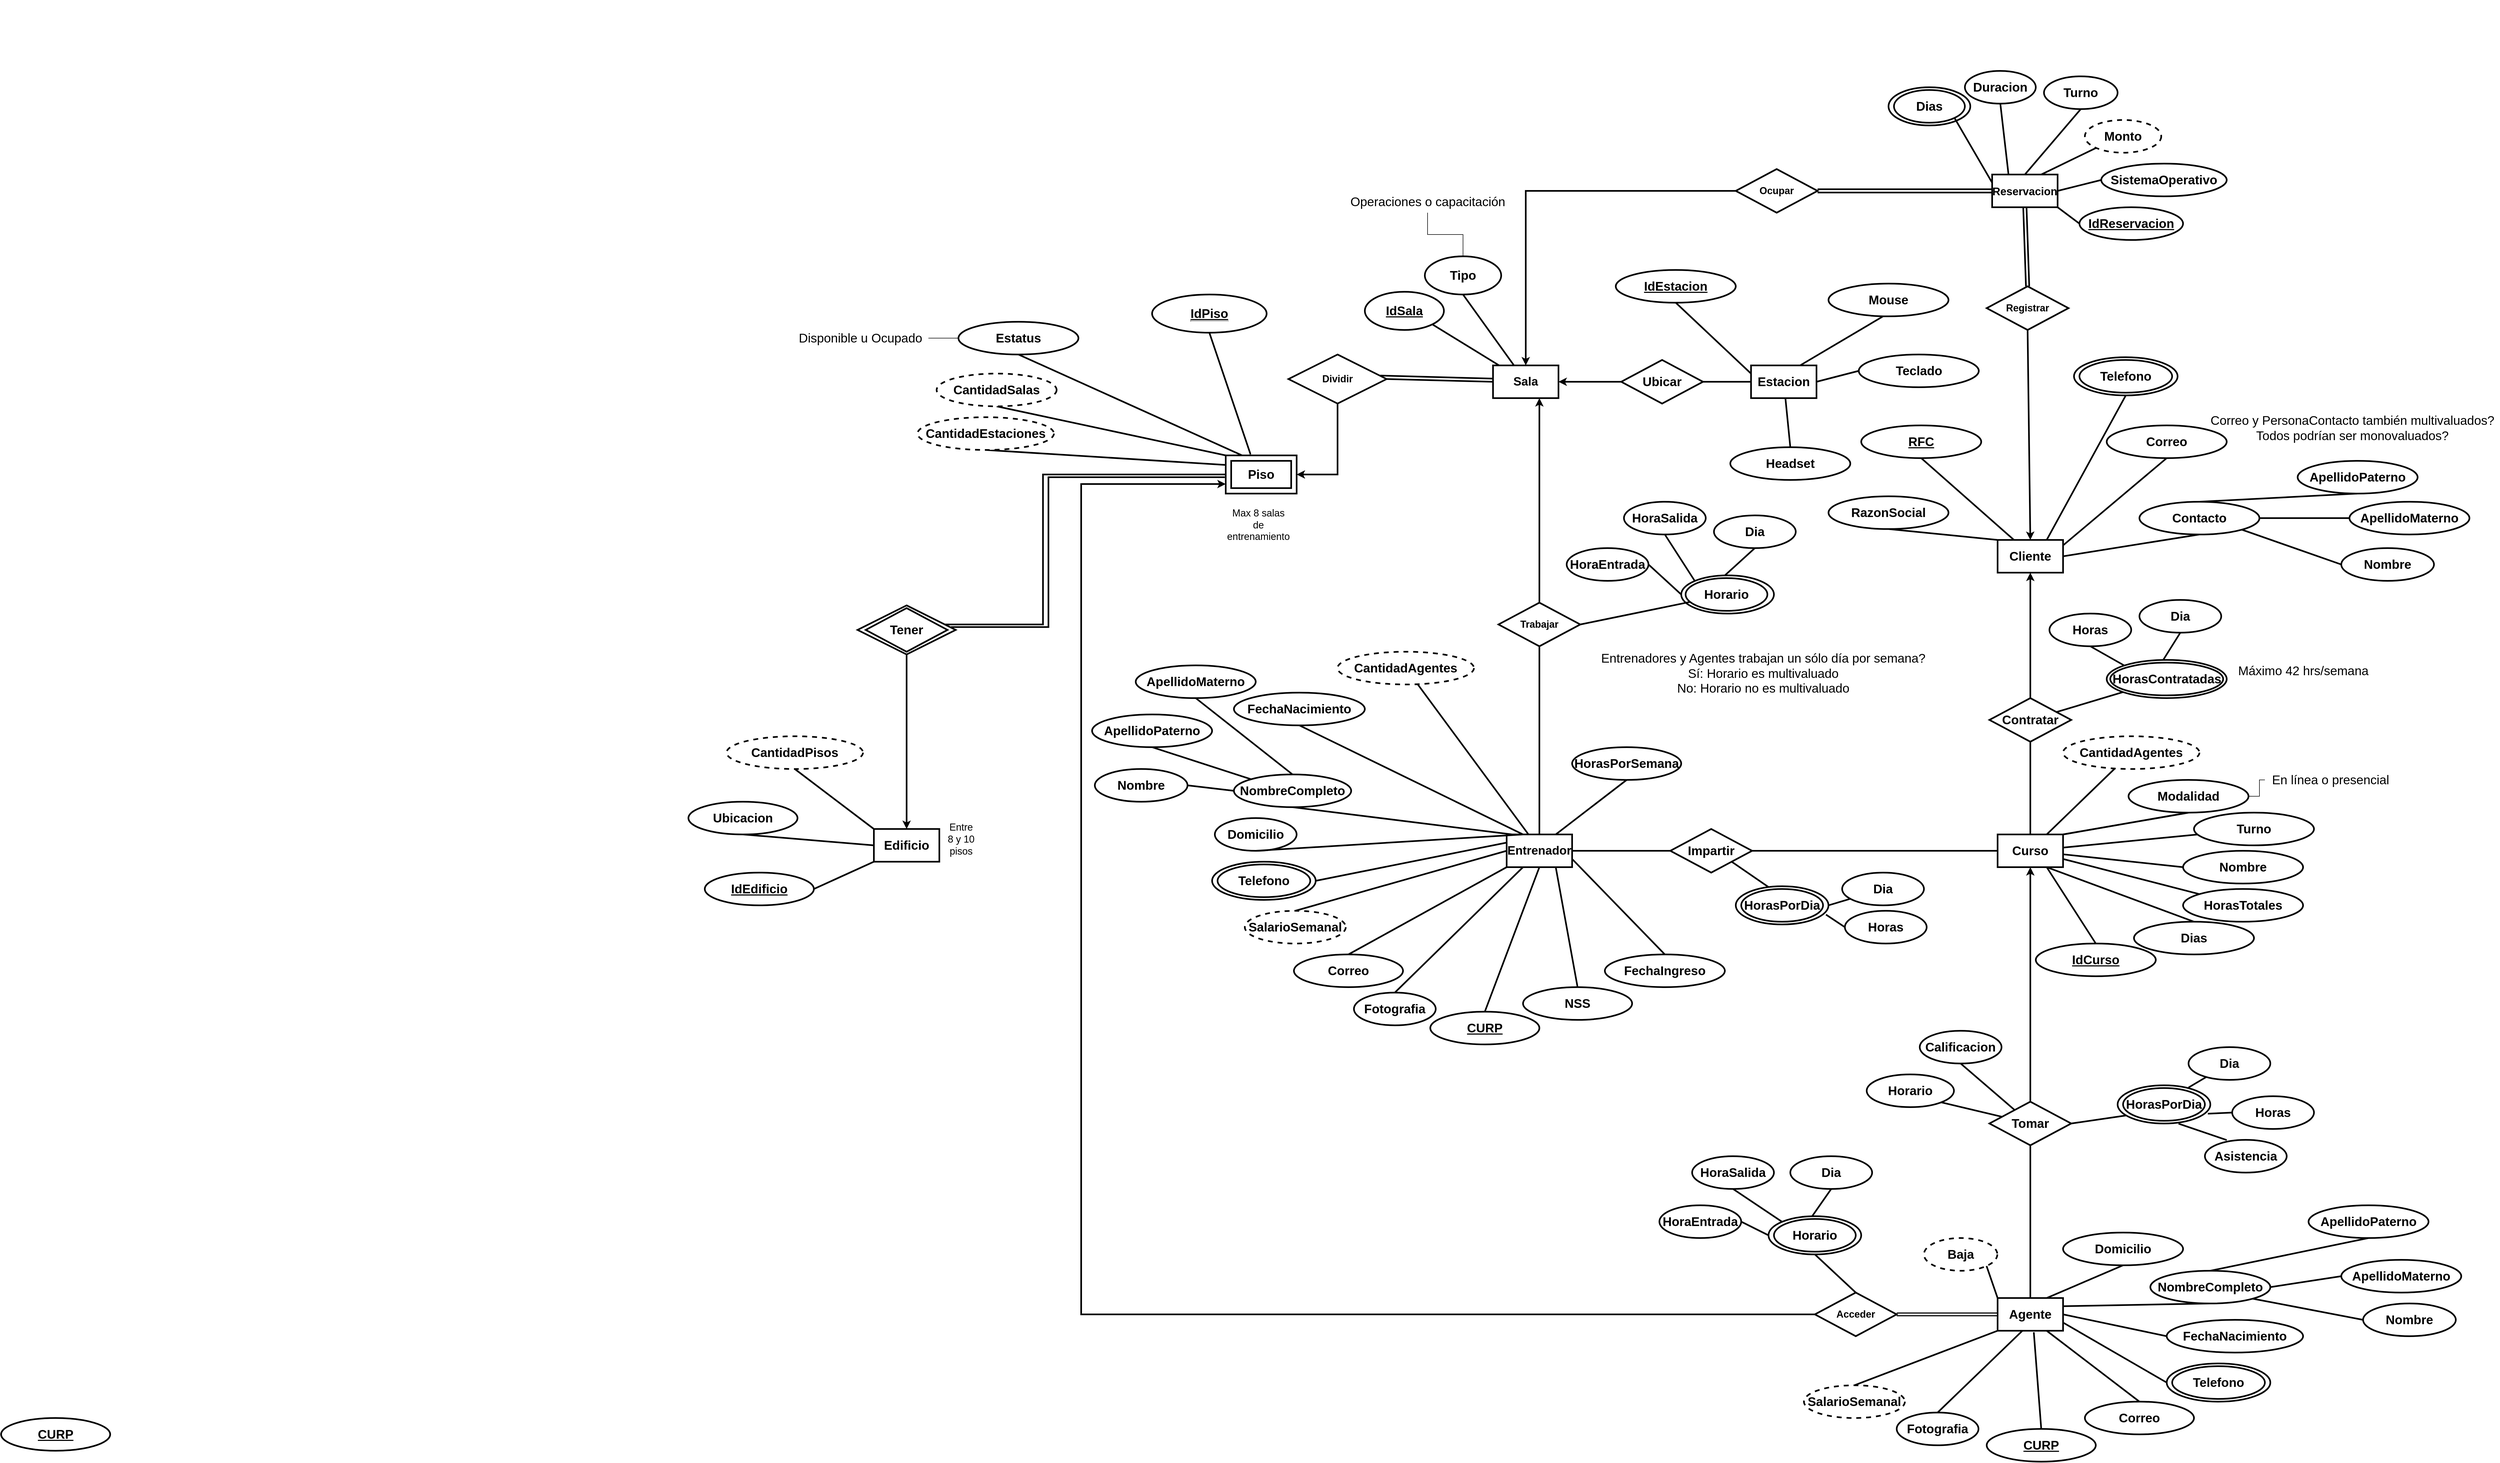 <mxfile version="20.6.0" type="device"><diagram id="R2lEEEUBdFMjLlhIrx00" name="Page-1"><mxGraphModel dx="2269" dy="3029" grid="1" gridSize="10" guides="1" tooltips="1" connect="1" arrows="1" fold="1" page="1" pageScale="1" pageWidth="850" pageHeight="1100" math="0" shadow="0" extFonts="Permanent Marker^https://fonts.googleapis.com/css?family=Permanent+Marker"><root><mxCell id="0"/><mxCell id="1" parent="0"/><mxCell id="E67LZV5hZD--g2KkYzAz-15" value="&lt;u&gt;CURP&lt;/u&gt;" style="ellipse;whiteSpace=wrap;html=1;strokeWidth=3;fontSize=23;fontStyle=1" parent="1" vertex="1"><mxGeometry x="-410" y="900" width="200" height="60" as="geometry"/></mxCell><mxCell id="jJwOoZ3z-P2eVMtMrgPP-15" value="&lt;font style=&quot;font-size: 23px;&quot;&gt;Agente&lt;/font&gt;" style="rounded=0;whiteSpace=wrap;html=1;strokeWidth=3;fontStyle=1" parent="1" vertex="1"><mxGeometry x="3250" y="680" width="120" height="60" as="geometry"/></mxCell><mxCell id="jJwOoZ3z-P2eVMtMrgPP-16" value="&lt;font style=&quot;font-size: 23px;&quot;&gt;Edificio&lt;/font&gt;" style="rounded=0;whiteSpace=wrap;html=1;strokeWidth=3;fontStyle=1" parent="1" vertex="1"><mxGeometry x="1190" y="-180" width="120" height="60" as="geometry"/></mxCell><mxCell id="jJwOoZ3z-P2eVMtMrgPP-17" value="&lt;font style=&quot;font-size: 23px;&quot;&gt;Piso&lt;/font&gt;" style="rounded=0;whiteSpace=wrap;html=1;strokeWidth=3;fontStyle=1" parent="1" vertex="1"><mxGeometry x="1835" y="-865" width="130" height="70" as="geometry"/></mxCell><mxCell id="jJwOoZ3z-P2eVMtMrgPP-18" value="&lt;font style=&quot;font-size: 22px;&quot;&gt;Entrenador&lt;/font&gt;" style="rounded=0;whiteSpace=wrap;html=1;strokeWidth=3;fontStyle=1" parent="1" vertex="1"><mxGeometry x="2350" y="-170" width="120" height="60" as="geometry"/></mxCell><mxCell id="jJwOoZ3z-P2eVMtMrgPP-19" value="&lt;font style=&quot;font-size: 23px;&quot;&gt;Curso&lt;/font&gt;" style="rounded=0;whiteSpace=wrap;html=1;strokeWidth=3;fontStyle=1" parent="1" vertex="1"><mxGeometry x="3250" y="-170" width="120" height="60" as="geometry"/></mxCell><mxCell id="jJwOoZ3z-P2eVMtMrgPP-277" style="edgeStyle=none;rounded=0;orthogonalLoop=1;jettySize=auto;html=1;exitX=0.5;exitY=0;exitDx=0;exitDy=0;entryX=0.5;entryY=1;entryDx=0;entryDy=0;strokeWidth=3;fontSize=20;endArrow=none;endFill=0;startArrow=classic;startFill=1;" parent="1" source="jJwOoZ3z-P2eVMtMrgPP-20" target="jJwOoZ3z-P2eVMtMrgPP-275" edge="1"><mxGeometry relative="1" as="geometry"/></mxCell><mxCell id="jJwOoZ3z-P2eVMtMrgPP-20" value="&lt;font style=&quot;font-size: 23px;&quot;&gt;Cliente&lt;/font&gt;" style="rounded=0;whiteSpace=wrap;html=1;strokeWidth=3;fontStyle=1" parent="1" vertex="1"><mxGeometry x="3250" y="-710" width="120" height="60" as="geometry"/></mxCell><mxCell id="jJwOoZ3z-P2eVMtMrgPP-21" value="&lt;font style=&quot;font-size: 23px;&quot;&gt;Estacion&lt;/font&gt;" style="rounded=0;whiteSpace=wrap;html=1;strokeWidth=3;fontStyle=1" parent="1" vertex="1"><mxGeometry x="2798" y="-1030" width="120" height="60" as="geometry"/></mxCell><mxCell id="jJwOoZ3z-P2eVMtMrgPP-22" value="&lt;span style=&quot;font-size: 23px;&quot;&gt;Impartir&lt;/span&gt;" style="rhombus;whiteSpace=wrap;html=1;strokeWidth=3;fontSize=18;fontStyle=1" parent="1" vertex="1"><mxGeometry x="2650" y="-180" width="150" height="80" as="geometry"/></mxCell><mxCell id="jJwOoZ3z-P2eVMtMrgPP-23" value="" style="endArrow=none;html=1;rounded=0;fontSize=23;exitX=1;exitY=0.5;exitDx=0;exitDy=0;entryX=0;entryY=0.5;entryDx=0;entryDy=0;strokeWidth=3;fontStyle=1" parent="1" source="jJwOoZ3z-P2eVMtMrgPP-18" target="jJwOoZ3z-P2eVMtMrgPP-22" edge="1"><mxGeometry width="50" height="50" relative="1" as="geometry"><mxPoint x="3290" y="-110" as="sourcePoint"/><mxPoint x="3340" y="-160" as="targetPoint"/></mxGeometry></mxCell><mxCell id="jJwOoZ3z-P2eVMtMrgPP-24" value="" style="endArrow=none;html=1;rounded=0;fontSize=23;exitX=1;exitY=0.5;exitDx=0;exitDy=0;entryX=0;entryY=0.5;entryDx=0;entryDy=0;strokeWidth=3;fontStyle=1" parent="1" source="jJwOoZ3z-P2eVMtMrgPP-22" target="jJwOoZ3z-P2eVMtMrgPP-19" edge="1"><mxGeometry width="50" height="50" relative="1" as="geometry"><mxPoint x="3215" as="sourcePoint"/><mxPoint x="3370" as="targetPoint"/></mxGeometry></mxCell><mxCell id="jJwOoZ3z-P2eVMtMrgPP-25" value="&lt;span style=&quot;font-size: 23px;&quot;&gt;Contratar&lt;/span&gt;" style="rhombus;whiteSpace=wrap;html=1;strokeWidth=3;fontSize=18;fontStyle=1" parent="1" vertex="1"><mxGeometry x="3235" y="-420" width="150" height="80" as="geometry"/></mxCell><mxCell id="jJwOoZ3z-P2eVMtMrgPP-26" value="" style="endArrow=none;html=1;rounded=0;strokeWidth=3;fontSize=23;exitX=0.5;exitY=0;exitDx=0;exitDy=0;entryX=0.5;entryY=1;entryDx=0;entryDy=0;fontStyle=1" parent="1" source="jJwOoZ3z-P2eVMtMrgPP-19" target="jJwOoZ3z-P2eVMtMrgPP-25" edge="1"><mxGeometry width="50" height="50" relative="1" as="geometry"><mxPoint x="3440" y="-430" as="sourcePoint"/><mxPoint x="3430" y="-330" as="targetPoint"/></mxGeometry></mxCell><mxCell id="jJwOoZ3z-P2eVMtMrgPP-30" value="&lt;span style=&quot;font-size: 23px;&quot;&gt;Tomar&lt;/span&gt;" style="rhombus;whiteSpace=wrap;html=1;strokeWidth=3;fontSize=18;fontStyle=1" parent="1" vertex="1"><mxGeometry x="3235" y="320" width="150" height="80" as="geometry"/></mxCell><mxCell id="jJwOoZ3z-P2eVMtMrgPP-31" style="edgeStyle=orthogonalEdgeStyle;rounded=0;orthogonalLoop=1;jettySize=auto;html=1;exitX=1;exitY=0.5;exitDx=0;exitDy=0;entryX=0;entryY=0.5;entryDx=0;entryDy=0;endArrow=none;endFill=0;shape=link;strokeWidth=2;" parent="1" source="jJwOoZ3z-P2eVMtMrgPP-32" target="jJwOoZ3z-P2eVMtMrgPP-15" edge="1"><mxGeometry relative="1" as="geometry"/></mxCell><mxCell id="jJwOoZ3z-P2eVMtMrgPP-32" value="Acceder" style="rhombus;whiteSpace=wrap;html=1;strokeWidth=3;fontSize=18;fontStyle=1" parent="1" vertex="1"><mxGeometry x="2915" y="670" width="150" height="80" as="geometry"/></mxCell><mxCell id="jJwOoZ3z-P2eVMtMrgPP-33" value="" style="endArrow=classic;html=1;rounded=0;strokeWidth=3;fontSize=23;exitX=0;exitY=0.5;exitDx=0;exitDy=0;edgeStyle=elbowEdgeStyle;fontStyle=1;entryX=0;entryY=0.75;entryDx=0;entryDy=0;" parent="1" source="jJwOoZ3z-P2eVMtMrgPP-32" target="jJwOoZ3z-P2eVMtMrgPP-17" edge="1"><mxGeometry width="50" height="50" relative="1" as="geometry"><mxPoint x="3470" y="60" as="sourcePoint"/><mxPoint x="2090" y="-490" as="targetPoint"/><Array as="points"><mxPoint x="1570" y="670"/><mxPoint x="1540" y="570"/><mxPoint x="1450" y="90"/><mxPoint x="1880" y="-510"/><mxPoint x="1440" y="-510"/><mxPoint x="1440" y="480"/><mxPoint x="1850" y="110"/><mxPoint x="1880" y="390"/></Array></mxGeometry></mxCell><mxCell id="jJwOoZ3z-P2eVMtMrgPP-34" value="" style="endArrow=classic;html=1;rounded=0;strokeWidth=3;fontSize=23;exitX=0.5;exitY=0;exitDx=0;exitDy=0;entryX=0.5;entryY=1;entryDx=0;entryDy=0;edgeStyle=elbowEdgeStyle;elbow=vertical;fontStyle=1" parent="1" source="jJwOoZ3z-P2eVMtMrgPP-30" target="jJwOoZ3z-P2eVMtMrgPP-19" edge="1"><mxGeometry width="50" height="50" relative="1" as="geometry"><mxPoint x="3590" y="-70" as="sourcePoint"/><mxPoint x="3640" y="-120" as="targetPoint"/></mxGeometry></mxCell><mxCell id="jJwOoZ3z-P2eVMtMrgPP-35" value="" style="endArrow=none;html=1;rounded=0;strokeWidth=3;fontSize=23;exitX=0.5;exitY=0;exitDx=0;exitDy=0;entryX=0.5;entryY=1;entryDx=0;entryDy=0;fontStyle=1" parent="1" source="jJwOoZ3z-P2eVMtMrgPP-15" target="jJwOoZ3z-P2eVMtMrgPP-30" edge="1"><mxGeometry width="50" height="50" relative="1" as="geometry"><mxPoint x="3305" y="210" as="sourcePoint"/><mxPoint x="3295" y="500" as="targetPoint"/></mxGeometry></mxCell><mxCell id="jJwOoZ3z-P2eVMtMrgPP-36" value="NombreCompleto" style="ellipse;whiteSpace=wrap;html=1;strokeWidth=3;fontSize=23;fontStyle=1" parent="1" vertex="1"><mxGeometry x="1850" y="-280" width="215" height="60" as="geometry"/></mxCell><mxCell id="jJwOoZ3z-P2eVMtMrgPP-37" value="Domicilio" style="ellipse;whiteSpace=wrap;html=1;strokeWidth=3;fontSize=23;fontStyle=1" parent="1" vertex="1"><mxGeometry x="1815" y="-200" width="150" height="60" as="geometry"/></mxCell><mxCell id="jJwOoZ3z-P2eVMtMrgPP-38" value="FechaNacimiento" style="ellipse;whiteSpace=wrap;html=1;strokeWidth=3;fontSize=23;fontStyle=1" parent="1" vertex="1"><mxGeometry x="1850" y="-430" width="240" height="60" as="geometry"/></mxCell><mxCell id="jJwOoZ3z-P2eVMtMrgPP-39" value="" style="ellipse;whiteSpace=wrap;html=1;strokeWidth=3;fontSize=23;fontStyle=1" parent="1" vertex="1"><mxGeometry x="1810" y="-120" width="190" height="70" as="geometry"/></mxCell><mxCell id="jJwOoZ3z-P2eVMtMrgPP-40" value="Telefono" style="ellipse;whiteSpace=wrap;html=1;strokeWidth=3;fontSize=23;fontStyle=1" parent="1" vertex="1"><mxGeometry x="1820" y="-115" width="170" height="60" as="geometry"/></mxCell><mxCell id="jJwOoZ3z-P2eVMtMrgPP-41" value="Correo" style="ellipse;whiteSpace=wrap;html=1;strokeWidth=3;fontSize=23;fontStyle=1" parent="1" vertex="1"><mxGeometry x="1960" y="50" width="200" height="60" as="geometry"/></mxCell><mxCell id="jJwOoZ3z-P2eVMtMrgPP-42" value="&lt;u&gt;CURP&lt;/u&gt;" style="ellipse;whiteSpace=wrap;html=1;strokeWidth=3;fontSize=23;fontStyle=1" parent="1" vertex="1"><mxGeometry x="2210" y="155" width="200" height="60" as="geometry"/></mxCell><mxCell id="jJwOoZ3z-P2eVMtMrgPP-43" value="NSS" style="ellipse;whiteSpace=wrap;html=1;strokeWidth=3;fontSize=23;fontStyle=1" parent="1" vertex="1"><mxGeometry x="2380" y="110" width="200" height="60" as="geometry"/></mxCell><mxCell id="jJwOoZ3z-P2eVMtMrgPP-44" value="Fotografia" style="ellipse;whiteSpace=wrap;html=1;strokeWidth=3;fontSize=23;fontStyle=1" parent="1" vertex="1"><mxGeometry x="2070" y="120" width="150" height="60" as="geometry"/></mxCell><mxCell id="jJwOoZ3z-P2eVMtMrgPP-45" value="SalarioSemanal" style="ellipse;whiteSpace=wrap;html=1;strokeWidth=3;fontSize=23;fontStyle=1;dashed=1;" parent="1" vertex="1"><mxGeometry x="1870" y="-30" width="185" height="60" as="geometry"/></mxCell><mxCell id="jJwOoZ3z-P2eVMtMrgPP-46" value="" style="endArrow=none;html=1;rounded=0;strokeWidth=3;fontSize=23;elbow=vertical;entryX=0.25;entryY=0;entryDx=0;entryDy=0;exitX=0.5;exitY=1;exitDx=0;exitDy=0;fontStyle=1" parent="1" source="jJwOoZ3z-P2eVMtMrgPP-38" target="jJwOoZ3z-P2eVMtMrgPP-18" edge="1"><mxGeometry width="50" height="50" relative="1" as="geometry"><mxPoint x="2470" y="120" as="sourcePoint"/><mxPoint x="2510" y="70" as="targetPoint"/></mxGeometry></mxCell><mxCell id="jJwOoZ3z-P2eVMtMrgPP-47" value="" style="endArrow=none;html=1;rounded=0;strokeWidth=3;fontSize=23;elbow=vertical;entryX=0.5;entryY=1;entryDx=0;entryDy=0;fontStyle=1" parent="1" target="jJwOoZ3z-P2eVMtMrgPP-36" edge="1"><mxGeometry width="50" height="50" relative="1" as="geometry"><mxPoint x="2360" y="-170" as="sourcePoint"/><mxPoint x="2415" y="-150" as="targetPoint"/></mxGeometry></mxCell><mxCell id="jJwOoZ3z-P2eVMtMrgPP-48" value="" style="endArrow=none;html=1;rounded=0;strokeWidth=3;fontSize=23;elbow=vertical;entryX=0.5;entryY=1;entryDx=0;entryDy=0;exitX=0.25;exitY=0;exitDx=0;exitDy=0;fontStyle=1" parent="1" source="jJwOoZ3z-P2eVMtMrgPP-18" target="jJwOoZ3z-P2eVMtMrgPP-37" edge="1"><mxGeometry width="50" height="50" relative="1" as="geometry"><mxPoint x="2410" y="-140" as="sourcePoint"/><mxPoint x="2260" y="-300" as="targetPoint"/></mxGeometry></mxCell><mxCell id="jJwOoZ3z-P2eVMtMrgPP-49" value="" style="endArrow=none;html=1;rounded=0;strokeWidth=3;fontSize=23;elbow=vertical;entryX=1;entryY=0.5;entryDx=0;entryDy=0;exitX=0;exitY=0.25;exitDx=0;exitDy=0;fontStyle=1" parent="1" source="jJwOoZ3z-P2eVMtMrgPP-18" target="jJwOoZ3z-P2eVMtMrgPP-39" edge="1"><mxGeometry width="50" height="50" relative="1" as="geometry"><mxPoint x="2415" y="-150.0" as="sourcePoint"/><mxPoint x="2095" y="-240.0" as="targetPoint"/></mxGeometry></mxCell><mxCell id="jJwOoZ3z-P2eVMtMrgPP-50" value="" style="endArrow=none;html=1;rounded=0;strokeWidth=3;fontSize=23;elbow=vertical;entryX=0.5;entryY=0;entryDx=0;entryDy=0;exitX=0;exitY=0.5;exitDx=0;exitDy=0;fontStyle=1" parent="1" source="jJwOoZ3z-P2eVMtMrgPP-18" target="jJwOoZ3z-P2eVMtMrgPP-45" edge="1"><mxGeometry width="50" height="50" relative="1" as="geometry"><mxPoint x="2355" y="-150.0" as="sourcePoint"/><mxPoint x="2090" y="-155.0" as="targetPoint"/></mxGeometry></mxCell><mxCell id="jJwOoZ3z-P2eVMtMrgPP-51" value="" style="endArrow=none;html=1;rounded=0;strokeWidth=3;fontSize=23;elbow=vertical;entryX=0.5;entryY=0;entryDx=0;entryDy=0;exitX=0;exitY=1;exitDx=0;exitDy=0;fontStyle=1" parent="1" source="jJwOoZ3z-P2eVMtMrgPP-18" target="jJwOoZ3z-P2eVMtMrgPP-41" edge="1"><mxGeometry width="50" height="50" relative="1" as="geometry"><mxPoint x="2355" y="-120.0" as="sourcePoint"/><mxPoint x="2090.0" y="-60.0" as="targetPoint"/></mxGeometry></mxCell><mxCell id="jJwOoZ3z-P2eVMtMrgPP-52" value="" style="endArrow=none;html=1;rounded=0;strokeWidth=3;fontSize=23;elbow=vertical;entryX=0.5;entryY=0;entryDx=0;entryDy=0;exitX=0.25;exitY=1;exitDx=0;exitDy=0;fontStyle=1" parent="1" source="jJwOoZ3z-P2eVMtMrgPP-18" target="jJwOoZ3z-P2eVMtMrgPP-44" edge="1"><mxGeometry width="50" height="50" relative="1" as="geometry"><mxPoint x="2355" y="-90.0" as="sourcePoint"/><mxPoint x="2095" as="targetPoint"/></mxGeometry></mxCell><mxCell id="jJwOoZ3z-P2eVMtMrgPP-53" value="" style="endArrow=none;html=1;rounded=0;strokeWidth=3;fontSize=23;elbow=vertical;entryX=0.5;entryY=0;entryDx=0;entryDy=0;exitX=0.5;exitY=1;exitDx=0;exitDy=0;fontStyle=1" parent="1" source="jJwOoZ3z-P2eVMtMrgPP-18" target="jJwOoZ3z-P2eVMtMrgPP-42" edge="1"><mxGeometry width="50" height="50" relative="1" as="geometry"><mxPoint x="2440" y="-30" as="sourcePoint"/><mxPoint x="2155" y="80" as="targetPoint"/></mxGeometry></mxCell><mxCell id="jJwOoZ3z-P2eVMtMrgPP-54" value="" style="endArrow=none;html=1;rounded=0;strokeWidth=3;fontSize=23;elbow=vertical;entryX=0.5;entryY=0;entryDx=0;entryDy=0;exitX=0.75;exitY=1;exitDx=0;exitDy=0;fontStyle=1" parent="1" source="jJwOoZ3z-P2eVMtMrgPP-18" target="jJwOoZ3z-P2eVMtMrgPP-43" edge="1"><mxGeometry width="50" height="50" relative="1" as="geometry"><mxPoint x="2415" y="-90.0" as="sourcePoint"/><mxPoint x="2290" y="160" as="targetPoint"/></mxGeometry></mxCell><mxCell id="jJwOoZ3z-P2eVMtMrgPP-55" value="FechaIngreso" style="ellipse;whiteSpace=wrap;html=1;strokeWidth=3;fontSize=23;fontStyle=1" parent="1" vertex="1"><mxGeometry x="2530" y="50" width="220" height="60" as="geometry"/></mxCell><mxCell id="jJwOoZ3z-P2eVMtMrgPP-56" value="" style="endArrow=none;html=1;rounded=0;strokeWidth=3;fontSize=23;elbow=vertical;entryX=0.5;entryY=0;entryDx=0;entryDy=0;exitX=1;exitY=0.75;exitDx=0;exitDy=0;fontStyle=1" parent="1" source="jJwOoZ3z-P2eVMtMrgPP-18" target="jJwOoZ3z-P2eVMtMrgPP-55" edge="1"><mxGeometry width="50" height="50" relative="1" as="geometry"><mxPoint x="2450" y="-100" as="sourcePoint"/><mxPoint x="2630" y="50" as="targetPoint"/></mxGeometry></mxCell><mxCell id="jJwOoZ3z-P2eVMtMrgPP-57" value="" style="endArrow=none;html=1;rounded=0;strokeWidth=3;fontSize=23;elbow=vertical;entryX=0.387;entryY=0.033;entryDx=0;entryDy=0;exitX=1;exitY=1;exitDx=0;exitDy=0;fontStyle=1;entryPerimeter=0;" parent="1" source="jJwOoZ3z-P2eVMtMrgPP-22" target="jJwOoZ3z-P2eVMtMrgPP-201" edge="1"><mxGeometry width="50" height="50" relative="1" as="geometry"><mxPoint x="2390" y="-115.0" as="sourcePoint"/><mxPoint x="2845" y="-50" as="targetPoint"/></mxGeometry></mxCell><mxCell id="jJwOoZ3z-P2eVMtMrgPP-58" value="Domicilio" style="ellipse;whiteSpace=wrap;html=1;strokeWidth=3;fontSize=23;fontStyle=1" parent="1" vertex="1"><mxGeometry x="3370" y="560" width="220" height="60" as="geometry"/></mxCell><mxCell id="jJwOoZ3z-P2eVMtMrgPP-59" value="NombreCompleto" style="ellipse;whiteSpace=wrap;html=1;strokeWidth=3;fontSize=23;fontStyle=1" parent="1" vertex="1"><mxGeometry x="3530" y="630" width="220" height="60" as="geometry"/></mxCell><mxCell id="jJwOoZ3z-P2eVMtMrgPP-60" value="FechaNacimiento" style="ellipse;whiteSpace=wrap;html=1;strokeWidth=3;fontSize=23;fontStyle=1" parent="1" vertex="1"><mxGeometry x="3560" y="720" width="250" height="60" as="geometry"/></mxCell><mxCell id="jJwOoZ3z-P2eVMtMrgPP-61" value="Horario" style="ellipse;whiteSpace=wrap;html=1;strokeWidth=3;fontSize=23;fontStyle=1" parent="1" vertex="1"><mxGeometry x="3010" y="270" width="160" height="60" as="geometry"/></mxCell><mxCell id="jJwOoZ3z-P2eVMtMrgPP-62" value="Correo" style="ellipse;whiteSpace=wrap;html=1;strokeWidth=3;fontSize=23;fontStyle=1" parent="1" vertex="1"><mxGeometry x="3410" y="870" width="200" height="60" as="geometry"/></mxCell><mxCell id="jJwOoZ3z-P2eVMtMrgPP-63" value="&lt;u&gt;CURP&lt;/u&gt;" style="ellipse;whiteSpace=wrap;html=1;strokeWidth=3;fontSize=23;fontStyle=1" parent="1" vertex="1"><mxGeometry x="3230" y="920" width="200" height="60" as="geometry"/></mxCell><mxCell id="jJwOoZ3z-P2eVMtMrgPP-64" value="Fotografia" style="ellipse;whiteSpace=wrap;html=1;strokeWidth=3;fontSize=23;fontStyle=1" parent="1" vertex="1"><mxGeometry x="3065" y="890" width="150" height="60" as="geometry"/></mxCell><mxCell id="jJwOoZ3z-P2eVMtMrgPP-65" value="" style="endArrow=none;html=1;rounded=0;strokeWidth=3;fontSize=23;entryX=0.5;entryY=1;entryDx=0;entryDy=0;exitX=0.75;exitY=0;exitDx=0;exitDy=0;fontStyle=1" parent="1" source="jJwOoZ3z-P2eVMtMrgPP-15" target="jJwOoZ3z-P2eVMtMrgPP-58" edge="1"><mxGeometry width="50" height="50" relative="1" as="geometry"><mxPoint x="3330" y="640" as="sourcePoint"/><mxPoint x="3330.0" y="280" as="targetPoint"/></mxGeometry></mxCell><mxCell id="jJwOoZ3z-P2eVMtMrgPP-66" value="" style="endArrow=none;html=1;rounded=0;strokeWidth=3;fontSize=23;entryX=0.5;entryY=1;entryDx=0;entryDy=0;exitX=1;exitY=0.25;exitDx=0;exitDy=0;fontStyle=1" parent="1" source="jJwOoZ3z-P2eVMtMrgPP-15" target="jJwOoZ3z-P2eVMtMrgPP-59" edge="1"><mxGeometry width="50" height="50" relative="1" as="geometry"><mxPoint x="3350" y="690" as="sourcePoint"/><mxPoint x="3490" y="630" as="targetPoint"/></mxGeometry></mxCell><mxCell id="jJwOoZ3z-P2eVMtMrgPP-67" value="" style="endArrow=none;html=1;rounded=0;strokeWidth=3;fontSize=23;entryX=0;entryY=0.5;entryDx=0;entryDy=0;exitX=1;exitY=0.5;exitDx=0;exitDy=0;fontStyle=1" parent="1" source="jJwOoZ3z-P2eVMtMrgPP-15" target="jJwOoZ3z-P2eVMtMrgPP-60" edge="1"><mxGeometry width="50" height="50" relative="1" as="geometry"><mxPoint x="3380" y="705" as="sourcePoint"/><mxPoint x="3650" y="700" as="targetPoint"/></mxGeometry></mxCell><mxCell id="jJwOoZ3z-P2eVMtMrgPP-68" value="" style="endArrow=none;html=1;rounded=0;strokeWidth=3;fontSize=23;entryX=0.553;entryY=1.045;entryDx=0;entryDy=0;exitX=0.5;exitY=0;exitDx=0;exitDy=0;entryPerimeter=0;fontStyle=1" parent="1" source="jJwOoZ3z-P2eVMtMrgPP-63" target="jJwOoZ3z-P2eVMtMrgPP-15" edge="1"><mxGeometry width="50" height="50" relative="1" as="geometry"><mxPoint x="3380" y="720" as="sourcePoint"/><mxPoint x="3570" y="760" as="targetPoint"/></mxGeometry></mxCell><mxCell id="jJwOoZ3z-P2eVMtMrgPP-69" value="" style="endArrow=none;html=1;rounded=0;strokeWidth=3;fontSize=23;entryX=0.5;entryY=0;entryDx=0;entryDy=0;exitX=0.75;exitY=1;exitDx=0;exitDy=0;fontStyle=1" parent="1" source="jJwOoZ3z-P2eVMtMrgPP-15" target="jJwOoZ3z-P2eVMtMrgPP-62" edge="1"><mxGeometry width="50" height="50" relative="1" as="geometry"><mxPoint x="3390" y="730" as="sourcePoint"/><mxPoint x="3580" y="770" as="targetPoint"/></mxGeometry></mxCell><mxCell id="jJwOoZ3z-P2eVMtMrgPP-70" value="" style="endArrow=none;html=1;rounded=0;strokeWidth=3;fontSize=23;exitX=1;exitY=0.75;exitDx=0;exitDy=0;entryX=0;entryY=0.5;entryDx=0;entryDy=0;fontStyle=1" parent="1" source="jJwOoZ3z-P2eVMtMrgPP-15" target="jJwOoZ3z-P2eVMtMrgPP-72" edge="1"><mxGeometry width="50" height="50" relative="1" as="geometry"><mxPoint x="3400" y="740" as="sourcePoint"/><mxPoint x="3550" y="820" as="targetPoint"/></mxGeometry></mxCell><mxCell id="jJwOoZ3z-P2eVMtMrgPP-71" value="" style="endArrow=none;html=1;rounded=0;strokeWidth=3;fontSize=23;entryX=0.5;entryY=0;entryDx=0;entryDy=0;exitX=0.383;exitY=0.993;exitDx=0;exitDy=0;exitPerimeter=0;fontStyle=1" parent="1" source="jJwOoZ3z-P2eVMtMrgPP-15" target="jJwOoZ3z-P2eVMtMrgPP-64" edge="1"><mxGeometry width="50" height="50" relative="1" as="geometry"><mxPoint x="3410" y="750" as="sourcePoint"/><mxPoint x="3600" y="790" as="targetPoint"/></mxGeometry></mxCell><mxCell id="jJwOoZ3z-P2eVMtMrgPP-72" value="" style="ellipse;whiteSpace=wrap;html=1;strokeWidth=3;fontSize=23;fontStyle=1" parent="1" vertex="1"><mxGeometry x="3560" y="800" width="190" height="70" as="geometry"/></mxCell><mxCell id="jJwOoZ3z-P2eVMtMrgPP-73" value="Telefono" style="ellipse;whiteSpace=wrap;html=1;strokeWidth=3;fontSize=23;fontStyle=1" parent="1" vertex="1"><mxGeometry x="3570" y="805" width="170" height="60" as="geometry"/></mxCell><mxCell id="jJwOoZ3z-P2eVMtMrgPP-74" value="" style="endArrow=none;html=1;rounded=0;strokeWidth=3;fontSize=23;elbow=vertical;exitX=1;exitY=1;exitDx=0;exitDy=0;fontStyle=1" parent="1" source="jJwOoZ3z-P2eVMtMrgPP-61" target="jJwOoZ3z-P2eVMtMrgPP-30" edge="1"><mxGeometry width="50" height="50" relative="1" as="geometry"><mxPoint x="2772.5" y="-110" as="sourcePoint"/><mxPoint x="2855" y="-40" as="targetPoint"/></mxGeometry></mxCell><mxCell id="jJwOoZ3z-P2eVMtMrgPP-75" value="Ubicacion" style="ellipse;whiteSpace=wrap;html=1;strokeWidth=3;fontSize=23;fontStyle=1" parent="1" vertex="1"><mxGeometry x="850" y="-230" width="200" height="60" as="geometry"/></mxCell><mxCell id="jJwOoZ3z-P2eVMtMrgPP-76" value="" style="endArrow=none;html=1;rounded=0;strokeWidth=3;fontSize=23;elbow=vertical;entryX=0.5;entryY=1;entryDx=0;entryDy=0;exitX=0;exitY=0.5;exitDx=0;exitDy=0;fontStyle=1" parent="1" source="jJwOoZ3z-P2eVMtMrgPP-16" target="jJwOoZ3z-P2eVMtMrgPP-75" edge="1"><mxGeometry width="50" height="50" relative="1" as="geometry"><mxPoint x="1735" y="-840" as="sourcePoint"/><mxPoint x="1605" y="-580" as="targetPoint"/></mxGeometry></mxCell><mxCell id="jJwOoZ3z-P2eVMtMrgPP-77" value="" style="endArrow=none;html=1;rounded=0;strokeWidth=3;fontSize=23;elbow=vertical;entryX=0.5;entryY=1;entryDx=0;entryDy=0;exitX=0;exitY=0;exitDx=0;exitDy=0;fontStyle=1" parent="1" source="jJwOoZ3z-P2eVMtMrgPP-16" target="jJwOoZ3z-P2eVMtMrgPP-151" edge="1"><mxGeometry width="50" height="50" relative="1" as="geometry"><mxPoint x="2025" y="-240" as="sourcePoint"/><mxPoint x="1450" y="-230" as="targetPoint"/></mxGeometry></mxCell><mxCell id="jJwOoZ3z-P2eVMtMrgPP-78" value="" style="endArrow=none;html=1;rounded=0;strokeWidth=3;fontSize=23;elbow=vertical;entryX=0;entryY=0;entryDx=0;entryDy=0;exitX=0.5;exitY=1;exitDx=0;exitDy=0;fontStyle=1" parent="1" source="jJwOoZ3z-P2eVMtMrgPP-87" target="jJwOoZ3z-P2eVMtMrgPP-17" edge="1"><mxGeometry width="50" height="50" relative="1" as="geometry"><mxPoint x="1575" y="-945" as="sourcePoint"/><mxPoint x="1540" y="-475" as="targetPoint"/></mxGeometry></mxCell><mxCell id="jJwOoZ3z-P2eVMtMrgPP-79" value="" style="endArrow=none;html=1;rounded=0;strokeWidth=3;fontSize=23;elbow=vertical;entryX=0;entryY=0.25;entryDx=0;entryDy=0;exitX=0.5;exitY=1;exitDx=0;exitDy=0;fontStyle=1" parent="1" source="jJwOoZ3z-P2eVMtMrgPP-88" target="jJwOoZ3z-P2eVMtMrgPP-17" edge="1"><mxGeometry width="50" height="50" relative="1" as="geometry"><mxPoint x="1505" y="-865" as="sourcePoint"/><mxPoint x="1890" y="-855" as="targetPoint"/></mxGeometry></mxCell><mxCell id="jJwOoZ3z-P2eVMtMrgPP-80" value="&lt;span style=&quot;font-size: 23px;&quot;&gt;Tener&lt;/span&gt;" style="rhombus;whiteSpace=wrap;html=1;strokeWidth=3;fontSize=18;fontStyle=1" parent="1" vertex="1"><mxGeometry x="1160" y="-590" width="180" height="90" as="geometry"/></mxCell><mxCell id="jJwOoZ3z-P2eVMtMrgPP-81" value="" style="endArrow=classic;html=1;rounded=0;strokeWidth=3;fontSize=23;exitX=0.5;exitY=1;exitDx=0;exitDy=0;edgeStyle=orthogonalEdgeStyle;elbow=vertical;fontStyle=1;entryX=0.5;entryY=0;entryDx=0;entryDy=0;" parent="1" source="jJwOoZ3z-P2eVMtMrgPP-80" target="jJwOoZ3z-P2eVMtMrgPP-16" edge="1"><mxGeometry width="50" height="50" relative="1" as="geometry"><mxPoint x="1540" y="510" as="sourcePoint"/><mxPoint x="1290" y="-250" as="targetPoint"/><Array as="points"/></mxGeometry></mxCell><mxCell id="jJwOoZ3z-P2eVMtMrgPP-82" value="&lt;span style=&quot;font-size: 23px;&quot;&gt;Tener&lt;/span&gt;" style="rhombus;whiteSpace=wrap;html=1;strokeWidth=3;fontSize=18;fontStyle=1" parent="1" vertex="1"><mxGeometry x="1175" y="-585" width="150" height="80" as="geometry"/></mxCell><mxCell id="jJwOoZ3z-P2eVMtMrgPP-83" value="&lt;font style=&quot;font-size: 23px;&quot;&gt;Piso&lt;/font&gt;" style="rounded=0;whiteSpace=wrap;html=1;strokeWidth=3;fontStyle=1" parent="1" vertex="1"><mxGeometry x="1845" y="-855" width="110" height="50" as="geometry"/></mxCell><mxCell id="jJwOoZ3z-P2eVMtMrgPP-84" style="edgeStyle=orthogonalEdgeStyle;rounded=0;orthogonalLoop=1;jettySize=auto;html=1;exitX=0;exitY=0.5;exitDx=0;exitDy=0;endArrow=none;endFill=0;" parent="1" source="jJwOoZ3z-P2eVMtMrgPP-85" target="jJwOoZ3z-P2eVMtMrgPP-229" edge="1"><mxGeometry relative="1" as="geometry"/></mxCell><mxCell id="jJwOoZ3z-P2eVMtMrgPP-85" value="Estatus" style="ellipse;whiteSpace=wrap;html=1;strokeWidth=3;fontSize=23;fontStyle=1" parent="1" vertex="1"><mxGeometry x="1345" y="-1110" width="220" height="60" as="geometry"/></mxCell><mxCell id="jJwOoZ3z-P2eVMtMrgPP-86" value="" style="endArrow=none;html=1;rounded=0;strokeWidth=3;fontSize=23;elbow=vertical;exitX=0.5;exitY=1;exitDx=0;exitDy=0;fontStyle=1" parent="1" source="jJwOoZ3z-P2eVMtMrgPP-85" edge="1"><mxGeometry width="50" height="50" relative="1" as="geometry"><mxPoint x="1790" y="-995" as="sourcePoint"/><mxPoint x="1865" y="-865" as="targetPoint"/></mxGeometry></mxCell><mxCell id="jJwOoZ3z-P2eVMtMrgPP-87" value="&lt;span style=&quot;&quot;&gt;&lt;font style=&quot;font-size: 23px;&quot;&gt;CantidadSalas&lt;/font&gt;&lt;/span&gt;" style="ellipse;whiteSpace=wrap;html=1;align=center;strokeWidth=3;fontSize=16;fontStyle=1;dashed=1;" parent="1" vertex="1"><mxGeometry x="1305" y="-1015" width="220" height="60" as="geometry"/></mxCell><mxCell id="jJwOoZ3z-P2eVMtMrgPP-88" value="&lt;span style=&quot;&quot;&gt;&lt;font style=&quot;font-size: 23px;&quot;&gt;CantidadEstaciones&lt;/font&gt;&lt;/span&gt;" style="ellipse;whiteSpace=wrap;html=1;align=center;strokeWidth=3;fontSize=16;fontStyle=1;dashed=1;" parent="1" vertex="1"><mxGeometry x="1270" y="-935" width="250" height="60" as="geometry"/></mxCell><mxCell id="jJwOoZ3z-P2eVMtMrgPP-90" value="Mouse" style="ellipse;whiteSpace=wrap;html=1;strokeWidth=3;fontSize=23;fontStyle=1" parent="1" vertex="1"><mxGeometry x="2940" y="-1180" width="220" height="60" as="geometry"/></mxCell><mxCell id="jJwOoZ3z-P2eVMtMrgPP-91" value="Teclado" style="ellipse;whiteSpace=wrap;html=1;strokeWidth=3;fontSize=23;fontStyle=1" parent="1" vertex="1"><mxGeometry x="2995.5" y="-1050" width="220" height="60" as="geometry"/></mxCell><mxCell id="jJwOoZ3z-P2eVMtMrgPP-92" value="Headset" style="ellipse;whiteSpace=wrap;html=1;strokeWidth=3;fontSize=23;fontStyle=1" parent="1" vertex="1"><mxGeometry x="2760" y="-880" width="220" height="60" as="geometry"/></mxCell><mxCell id="jJwOoZ3z-P2eVMtMrgPP-94" value="" style="endArrow=none;html=1;rounded=0;strokeWidth=3;fontSize=23;elbow=vertical;exitX=0.5;exitY=0;exitDx=0;exitDy=0;fontStyle=1" parent="1" source="jJwOoZ3z-P2eVMtMrgPP-92" target="jJwOoZ3z-P2eVMtMrgPP-21" edge="1"><mxGeometry width="50" height="50" relative="1" as="geometry"><mxPoint x="2888" y="-650" as="sourcePoint"/><mxPoint x="2770" y="-950" as="targetPoint"/></mxGeometry></mxCell><mxCell id="jJwOoZ3z-P2eVMtMrgPP-95" value="" style="endArrow=none;html=1;rounded=0;strokeWidth=3;fontSize=23;elbow=vertical;exitX=0.455;exitY=1;exitDx=0;exitDy=0;entryX=0.75;entryY=0;entryDx=0;entryDy=0;exitPerimeter=0;fontStyle=1" parent="1" source="jJwOoZ3z-P2eVMtMrgPP-90" target="jJwOoZ3z-P2eVMtMrgPP-21" edge="1"><mxGeometry width="50" height="50" relative="1" as="geometry"><mxPoint x="3043" y="-770" as="sourcePoint"/><mxPoint x="3073" y="-580" as="targetPoint"/></mxGeometry></mxCell><mxCell id="jJwOoZ3z-P2eVMtMrgPP-96" value="" style="endArrow=none;html=1;rounded=0;strokeWidth=3;fontSize=23;elbow=vertical;exitX=0;exitY=0.5;exitDx=0;exitDy=0;entryX=1;entryY=0.5;entryDx=0;entryDy=0;fontStyle=1" parent="1" source="jJwOoZ3z-P2eVMtMrgPP-91" target="jJwOoZ3z-P2eVMtMrgPP-21" edge="1"><mxGeometry width="50" height="50" relative="1" as="geometry"><mxPoint x="3203.1" y="-660" as="sourcePoint"/><mxPoint x="3103" y="-580" as="targetPoint"/></mxGeometry></mxCell><mxCell id="jJwOoZ3z-P2eVMtMrgPP-97" value="&lt;div&gt;Trabajar&lt;/div&gt;" style="rhombus;whiteSpace=wrap;html=1;strokeWidth=3;fontSize=18;fontStyle=1" parent="1" vertex="1"><mxGeometry x="2335" y="-595" width="150" height="80" as="geometry"/></mxCell><mxCell id="jJwOoZ3z-P2eVMtMrgPP-98" value="&amp;nbsp;" style="endArrow=classic;html=1;rounded=0;strokeWidth=3;fontSize=23;edgeStyle=orthogonalEdgeStyle;elbow=vertical;exitX=0.5;exitY=0;exitDx=0;exitDy=0;fontStyle=1;" parent="1" source="jJwOoZ3z-P2eVMtMrgPP-97" target="jJwOoZ3z-P2eVMtMrgPP-150" edge="1"><mxGeometry x="-0.531" y="-201" width="50" height="50" relative="1" as="geometry"><mxPoint x="2670" y="-410" as="sourcePoint"/><mxPoint x="2409.18" y="-964.09" as="targetPoint"/><Array as="points"><mxPoint x="2410" y="-950"/><mxPoint x="2410" y="-950"/></Array><mxPoint x="89" y="21" as="offset"/></mxGeometry></mxCell><mxCell id="jJwOoZ3z-P2eVMtMrgPP-99" value="" style="endArrow=none;html=1;rounded=0;fontSize=23;exitX=0.5;exitY=1;exitDx=0;exitDy=0;strokeWidth=3;entryX=0.5;entryY=0;entryDx=0;entryDy=0;fontStyle=1" parent="1" source="jJwOoZ3z-P2eVMtMrgPP-97" target="jJwOoZ3z-P2eVMtMrgPP-18" edge="1"><mxGeometry width="50" height="50" relative="1" as="geometry"><mxPoint x="2480" y="-130" as="sourcePoint"/><mxPoint x="2430" y="-180" as="targetPoint"/></mxGeometry></mxCell><mxCell id="jJwOoZ3z-P2eVMtMrgPP-100" value="HorasTotales" style="ellipse;whiteSpace=wrap;html=1;strokeWidth=3;fontSize=23;fontStyle=1" parent="1" vertex="1"><mxGeometry x="3590" y="-70" width="220" height="60" as="geometry"/></mxCell><mxCell id="jJwOoZ3z-P2eVMtMrgPP-101" style="edgeStyle=orthogonalEdgeStyle;rounded=0;orthogonalLoop=1;jettySize=auto;html=1;exitX=1;exitY=0.5;exitDx=0;exitDy=0;endArrow=none;endFill=0;" parent="1" source="jJwOoZ3z-P2eVMtMrgPP-102" target="jJwOoZ3z-P2eVMtMrgPP-232" edge="1"><mxGeometry relative="1" as="geometry"/></mxCell><mxCell id="jJwOoZ3z-P2eVMtMrgPP-102" value="Modalidad" style="ellipse;whiteSpace=wrap;html=1;strokeWidth=3;fontSize=23;fontStyle=1" parent="1" vertex="1"><mxGeometry x="3490" y="-270" width="220" height="60" as="geometry"/></mxCell><mxCell id="jJwOoZ3z-P2eVMtMrgPP-103" value="Dias" style="ellipse;whiteSpace=wrap;html=1;strokeWidth=3;fontSize=23;fontStyle=1" parent="1" vertex="1"><mxGeometry x="3500" y="-10" width="220" height="60" as="geometry"/></mxCell><mxCell id="jJwOoZ3z-P2eVMtMrgPP-104" value="Nombre" style="ellipse;whiteSpace=wrap;html=1;strokeWidth=3;fontSize=23;fontStyle=1" parent="1" vertex="1"><mxGeometry x="3590" y="-140" width="220" height="60" as="geometry"/></mxCell><mxCell id="jJwOoZ3z-P2eVMtMrgPP-105" value="" style="endArrow=none;html=1;rounded=0;strokeWidth=3;fontSize=23;elbow=vertical;entryX=0;entryY=0.5;entryDx=0;entryDy=0;fontStyle=1" parent="1" source="jJwOoZ3z-P2eVMtMrgPP-19" target="jJwOoZ3z-P2eVMtMrgPP-104" edge="1"><mxGeometry width="50" height="50" relative="1" as="geometry"><mxPoint x="3370" y="-140" as="sourcePoint"/><mxPoint x="3282.5" y="350" as="targetPoint"/></mxGeometry></mxCell><mxCell id="jJwOoZ3z-P2eVMtMrgPP-106" value="" style="endArrow=none;html=1;rounded=0;strokeWidth=3;fontSize=23;elbow=vertical;fontStyle=1;exitX=1;exitY=0.75;exitDx=0;exitDy=0;" parent="1" source="jJwOoZ3z-P2eVMtMrgPP-19" target="jJwOoZ3z-P2eVMtMrgPP-100" edge="1"><mxGeometry width="50" height="50" relative="1" as="geometry"><mxPoint x="3380" y="-130" as="sourcePoint"/><mxPoint x="3600" y="-140" as="targetPoint"/></mxGeometry></mxCell><mxCell id="jJwOoZ3z-P2eVMtMrgPP-107" value="" style="endArrow=none;html=1;rounded=0;strokeWidth=3;fontSize=23;elbow=vertical;entryX=0.5;entryY=1;entryDx=0;entryDy=0;exitX=1;exitY=0;exitDx=0;exitDy=0;fontStyle=1" parent="1" source="jJwOoZ3z-P2eVMtMrgPP-19" target="jJwOoZ3z-P2eVMtMrgPP-102" edge="1"><mxGeometry width="50" height="50" relative="1" as="geometry"><mxPoint x="3500" y="-120" as="sourcePoint"/><mxPoint x="3740" as="targetPoint"/></mxGeometry></mxCell><mxCell id="jJwOoZ3z-P2eVMtMrgPP-108" value="" style="endArrow=none;html=1;rounded=0;fontSize=23;strokeWidth=3;entryX=0;entryY=0.5;entryDx=0;entryDy=0;edgeStyle=elbowEdgeStyle;fontStyle=1;" parent="1" source="jJwOoZ3z-P2eVMtMrgPP-80" target="jJwOoZ3z-P2eVMtMrgPP-17" edge="1"><mxGeometry width="50" height="50" relative="1" as="geometry"><mxPoint x="1410" y="-570" as="sourcePoint"/><mxPoint x="1524" y="-500" as="targetPoint"/><Array as="points"><mxPoint x="1500" y="-555"/><mxPoint x="1610" y="-560"/><mxPoint x="1520" y="-100"/><mxPoint x="1520" y="-340"/></Array></mxGeometry></mxCell><mxCell id="jJwOoZ3z-P2eVMtMrgPP-109" value="" style="endArrow=none;html=1;rounded=0;fontSize=23;strokeWidth=3;edgeStyle=elbowEdgeStyle;fontStyle=1;exitX=0.951;exitY=0.441;exitDx=0;exitDy=0;exitPerimeter=0;entryX=-0.013;entryY=0.572;entryDx=0;entryDy=0;entryPerimeter=0;" parent="1" source="jJwOoZ3z-P2eVMtMrgPP-80" target="jJwOoZ3z-P2eVMtMrgPP-17" edge="1"><mxGeometry width="50" height="50" relative="1" as="geometry"><mxPoint x="1390" y="-549" as="sourcePoint"/><mxPoint x="2010" y="-550" as="targetPoint"/><Array as="points"><mxPoint x="1510" y="-710"/><mxPoint x="1960" y="-550"/><mxPoint x="1870" y="-555"/><mxPoint x="1780" y="-555"/><mxPoint x="1630" y="-555"/><mxPoint x="1560" y="-555"/><mxPoint x="1410" y="-550"/><mxPoint x="1390" y="-550"/><mxPoint x="1380" y="-549"/><mxPoint x="1400" y="-550"/><mxPoint x="1430" y="-580"/><mxPoint x="1430" y="-570"/><mxPoint x="1530" y="-540"/><mxPoint x="1550" y="-319.08"/></Array></mxGeometry></mxCell><mxCell id="jJwOoZ3z-P2eVMtMrgPP-110" value="ApellidoPaterno" style="ellipse;whiteSpace=wrap;html=1;strokeWidth=3;fontSize=23;fontStyle=1" parent="1" vertex="1"><mxGeometry x="1590" y="-390" width="220" height="60" as="geometry"/></mxCell><mxCell id="jJwOoZ3z-P2eVMtMrgPP-111" value="Nombre" style="ellipse;whiteSpace=wrap;html=1;strokeWidth=3;fontSize=23;fontStyle=1" parent="1" vertex="1"><mxGeometry x="1595" y="-290" width="170" height="60" as="geometry"/></mxCell><mxCell id="jJwOoZ3z-P2eVMtMrgPP-112" value="ApellidoMaterno" style="ellipse;whiteSpace=wrap;html=1;strokeWidth=3;fontSize=23;fontStyle=1" parent="1" vertex="1"><mxGeometry x="1670" y="-480" width="220" height="60" as="geometry"/></mxCell><mxCell id="jJwOoZ3z-P2eVMtMrgPP-113" value="" style="endArrow=none;html=1;rounded=0;strokeWidth=3;fontSize=23;elbow=vertical;entryX=0.5;entryY=0;entryDx=0;entryDy=0;exitX=0.5;exitY=1;exitDx=0;exitDy=0;fontStyle=1" parent="1" source="jJwOoZ3z-P2eVMtMrgPP-112" target="jJwOoZ3z-P2eVMtMrgPP-36" edge="1"><mxGeometry width="50" height="50" relative="1" as="geometry"><mxPoint x="2030" y="-300" as="sourcePoint"/><mxPoint x="2390" y="-160" as="targetPoint"/></mxGeometry></mxCell><mxCell id="jJwOoZ3z-P2eVMtMrgPP-114" value="" style="endArrow=none;html=1;rounded=0;strokeWidth=3;fontSize=23;elbow=vertical;exitX=0.5;exitY=1;exitDx=0;exitDy=0;entryX=0;entryY=0;entryDx=0;entryDy=0;fontStyle=1" parent="1" source="jJwOoZ3z-P2eVMtMrgPP-110" target="jJwOoZ3z-P2eVMtMrgPP-36" edge="1"><mxGeometry width="50" height="50" relative="1" as="geometry"><mxPoint x="1780" y="-300" as="sourcePoint"/><mxPoint x="1890" y="-310" as="targetPoint"/></mxGeometry></mxCell><mxCell id="jJwOoZ3z-P2eVMtMrgPP-115" value="" style="endArrow=none;html=1;rounded=0;strokeWidth=3;fontSize=23;elbow=vertical;exitX=1;exitY=0.5;exitDx=0;exitDy=0;entryX=0;entryY=0.5;entryDx=0;entryDy=0;fontStyle=1" parent="1" source="jJwOoZ3z-P2eVMtMrgPP-111" target="jJwOoZ3z-P2eVMtMrgPP-36" edge="1"><mxGeometry width="50" height="50" relative="1" as="geometry"><mxPoint x="1710" y="-320" as="sourcePoint"/><mxPoint x="1903.775" y="-261.058" as="targetPoint"/></mxGeometry></mxCell><mxCell id="jJwOoZ3z-P2eVMtMrgPP-116" value="" style="endArrow=none;html=1;rounded=0;strokeWidth=3;fontSize=23;elbow=vertical;entryX=0.5;entryY=0;entryDx=0;entryDy=0;exitX=0.75;exitY=1;exitDx=0;exitDy=0;fontStyle=1" parent="1" source="jJwOoZ3z-P2eVMtMrgPP-19" target="jJwOoZ3z-P2eVMtMrgPP-103" edge="1"><mxGeometry width="50" height="50" relative="1" as="geometry"><mxPoint x="3500" y="-120" as="sourcePoint"/><mxPoint x="3670" y="-80" as="targetPoint"/></mxGeometry></mxCell><mxCell id="jJwOoZ3z-P2eVMtMrgPP-117" value="HoraEntrada" style="ellipse;whiteSpace=wrap;html=1;strokeWidth=3;fontSize=23;fontStyle=1" parent="1" vertex="1"><mxGeometry x="2630" y="510" width="150" height="60" as="geometry"/></mxCell><mxCell id="jJwOoZ3z-P2eVMtMrgPP-118" value="HoraSalida" style="ellipse;whiteSpace=wrap;html=1;strokeWidth=3;fontSize=23;fontStyle=1" parent="1" vertex="1"><mxGeometry x="2690" y="420" width="150" height="60" as="geometry"/></mxCell><mxCell id="jJwOoZ3z-P2eVMtMrgPP-119" value="Horario" style="ellipse;whiteSpace=wrap;html=1;strokeWidth=3;fontSize=23;fontStyle=1" parent="1" vertex="1"><mxGeometry x="2830" y="530" width="170" height="70" as="geometry"/></mxCell><mxCell id="jJwOoZ3z-P2eVMtMrgPP-120" value="" style="endArrow=none;html=1;rounded=0;strokeWidth=3;fontSize=23;elbow=vertical;exitX=0.5;exitY=0;exitDx=0;exitDy=0;fontStyle=1;entryX=0.5;entryY=1;entryDx=0;entryDy=0;" parent="1" source="jJwOoZ3z-P2eVMtMrgPP-32" target="jJwOoZ3z-P2eVMtMrgPP-119" edge="1"><mxGeometry width="50" height="50" relative="1" as="geometry"><mxPoint x="3156.569" y="331.213" as="sourcePoint"/><mxPoint x="3100" y="600" as="targetPoint"/></mxGeometry></mxCell><mxCell id="jJwOoZ3z-P2eVMtMrgPP-121" value="" style="endArrow=none;html=1;rounded=0;strokeWidth=3;fontSize=23;elbow=vertical;entryX=0.5;entryY=1;entryDx=0;entryDy=0;fontStyle=1;exitX=0;exitY=0;exitDx=0;exitDy=0;" parent="1" source="jJwOoZ3z-P2eVMtMrgPP-119" target="jJwOoZ3z-P2eVMtMrgPP-118" edge="1"><mxGeometry width="50" height="50" relative="1" as="geometry"><mxPoint x="3166.569" y="341.213" as="sourcePoint"/><mxPoint x="3292.5" y="360" as="targetPoint"/></mxGeometry></mxCell><mxCell id="jJwOoZ3z-P2eVMtMrgPP-122" value="" style="endArrow=none;html=1;rounded=0;strokeWidth=3;fontSize=23;elbow=vertical;entryX=1;entryY=0.5;entryDx=0;entryDy=0;fontStyle=1;exitX=0;exitY=0.5;exitDx=0;exitDy=0;" parent="1" source="jJwOoZ3z-P2eVMtMrgPP-119" target="jJwOoZ3z-P2eVMtMrgPP-117" edge="1"><mxGeometry width="50" height="50" relative="1" as="geometry"><mxPoint x="2953" y="700" as="sourcePoint"/><mxPoint x="3302.5" y="370" as="targetPoint"/></mxGeometry></mxCell><mxCell id="jJwOoZ3z-P2eVMtMrgPP-123" value="&lt;u&gt;RFC&lt;/u&gt;" style="ellipse;whiteSpace=wrap;html=1;strokeWidth=3;fontSize=23;fontStyle=1" parent="1" vertex="1"><mxGeometry x="3000" y="-920" width="220" height="60" as="geometry"/></mxCell><mxCell id="jJwOoZ3z-P2eVMtMrgPP-124" value="RazonSocial" style="ellipse;whiteSpace=wrap;html=1;strokeWidth=3;fontSize=23;fontStyle=1" parent="1" vertex="1"><mxGeometry x="2940" y="-790" width="220" height="60" as="geometry"/></mxCell><mxCell id="jJwOoZ3z-P2eVMtMrgPP-125" value="Contacto" style="ellipse;whiteSpace=wrap;html=1;strokeWidth=3;fontSize=23;fontStyle=1" parent="1" vertex="1"><mxGeometry x="3510" y="-780" width="220" height="60" as="geometry"/></mxCell><mxCell id="jJwOoZ3z-P2eVMtMrgPP-126" value="Correo" style="ellipse;whiteSpace=wrap;html=1;strokeWidth=3;fontSize=23;fontStyle=1" parent="1" vertex="1"><mxGeometry x="3450" y="-920" width="220" height="60" as="geometry"/></mxCell><mxCell id="jJwOoZ3z-P2eVMtMrgPP-127" value="" style="ellipse;whiteSpace=wrap;html=1;strokeWidth=3;fontSize=23;fontStyle=1" parent="1" vertex="1"><mxGeometry x="3390" y="-1045" width="190" height="70" as="geometry"/></mxCell><mxCell id="jJwOoZ3z-P2eVMtMrgPP-128" value="Telefono" style="ellipse;whiteSpace=wrap;html=1;strokeWidth=3;fontSize=23;fontStyle=1" parent="1" vertex="1"><mxGeometry x="3400" y="-1040" width="170" height="60" as="geometry"/></mxCell><mxCell id="jJwOoZ3z-P2eVMtMrgPP-129" value="" style="endArrow=none;html=1;rounded=0;strokeWidth=3;fontSize=23;elbow=vertical;entryX=0;entryY=0;entryDx=0;entryDy=0;exitX=0.5;exitY=1;exitDx=0;exitDy=0;fontStyle=1" parent="1" source="jJwOoZ3z-P2eVMtMrgPP-124" target="jJwOoZ3z-P2eVMtMrgPP-20" edge="1"><mxGeometry width="50" height="50" relative="1" as="geometry"><mxPoint x="3050" y="-720" as="sourcePoint"/><mxPoint x="3795.0" y="-670" as="targetPoint"/></mxGeometry></mxCell><mxCell id="jJwOoZ3z-P2eVMtMrgPP-130" value="" style="endArrow=none;html=1;rounded=0;strokeWidth=3;fontSize=23;elbow=vertical;entryX=0.25;entryY=0;entryDx=0;entryDy=0;exitX=0.5;exitY=1;exitDx=0;exitDy=0;fontStyle=1" parent="1" source="jJwOoZ3z-P2eVMtMrgPP-123" target="jJwOoZ3z-P2eVMtMrgPP-20" edge="1"><mxGeometry width="50" height="50" relative="1" as="geometry"><mxPoint x="3265" y="-840" as="sourcePoint"/><mxPoint x="3615" y="-760" as="targetPoint"/></mxGeometry></mxCell><mxCell id="jJwOoZ3z-P2eVMtMrgPP-131" value="" style="endArrow=none;html=1;rounded=0;strokeWidth=3;fontSize=23;elbow=vertical;exitX=0.5;exitY=1;exitDx=0;exitDy=0;fontStyle=1" parent="1" source="jJwOoZ3z-P2eVMtMrgPP-127" edge="1"><mxGeometry width="50" height="50" relative="1" as="geometry"><mxPoint x="3440" y="-855" as="sourcePoint"/><mxPoint x="3340" y="-710" as="targetPoint"/></mxGeometry></mxCell><mxCell id="jJwOoZ3z-P2eVMtMrgPP-132" value="" style="endArrow=none;html=1;rounded=0;strokeWidth=3;fontSize=23;elbow=vertical;exitX=0.5;exitY=1;exitDx=0;exitDy=0;fontStyle=1" parent="1" source="jJwOoZ3z-P2eVMtMrgPP-126" edge="1"><mxGeometry width="50" height="50" relative="1" as="geometry"><mxPoint x="3417.175" y="-920.251" as="sourcePoint"/><mxPoint x="3370" y="-700" as="targetPoint"/></mxGeometry></mxCell><mxCell id="jJwOoZ3z-P2eVMtMrgPP-133" value="" style="endArrow=none;html=1;rounded=0;strokeWidth=3;fontSize=23;elbow=vertical;exitX=0.5;exitY=1;exitDx=0;exitDy=0;fontStyle=1;entryX=1;entryY=0.5;entryDx=0;entryDy=0;" parent="1" source="jJwOoZ3z-P2eVMtMrgPP-125" target="jJwOoZ3z-P2eVMtMrgPP-20" edge="1"><mxGeometry width="50" height="50" relative="1" as="geometry"><mxPoint x="3715" y="-910" as="sourcePoint"/><mxPoint x="3495" y="-710" as="targetPoint"/></mxGeometry></mxCell><mxCell id="jJwOoZ3z-P2eVMtMrgPP-134" value="" style="endArrow=none;html=1;rounded=0;strokeWidth=3;fontSize=23;elbow=vertical;fontStyle=1" parent="1" source="jJwOoZ3z-P2eVMtMrgPP-158" target="jJwOoZ3z-P2eVMtMrgPP-25" edge="1"><mxGeometry width="50" height="50" relative="1" as="geometry"><mxPoint x="3561.153" y="-419.081" as="sourcePoint"/><mxPoint x="3620" y="-700" as="targetPoint"/></mxGeometry></mxCell><mxCell id="jJwOoZ3z-P2eVMtMrgPP-136" value="" style="endArrow=none;html=1;rounded=0;fontSize=23;exitX=0.014;exitY=0.405;exitDx=0;exitDy=0;strokeWidth=3;exitPerimeter=0;fontStyle=1;entryX=0.935;entryY=0.429;entryDx=0;entryDy=0;entryPerimeter=0;" parent="1" source="jJwOoZ3z-P2eVMtMrgPP-150" target="jJwOoZ3z-P2eVMtMrgPP-142" edge="1"><mxGeometry width="50" height="50" relative="1" as="geometry"><mxPoint x="2321.3" y="-1005.46" as="sourcePoint"/><mxPoint x="2100" y="-1020" as="targetPoint"/></mxGeometry></mxCell><mxCell id="jJwOoZ3z-P2eVMtMrgPP-137" value="" style="endArrow=classic;html=1;rounded=0;strokeWidth=3;fontSize=23;edgeStyle=orthogonalEdgeStyle;elbow=vertical;entryX=1;entryY=0.5;entryDx=0;entryDy=0;exitX=0.5;exitY=1;exitDx=0;exitDy=0;fontStyle=1;" parent="1" source="jJwOoZ3z-P2eVMtMrgPP-142" target="jJwOoZ3z-P2eVMtMrgPP-17" edge="1"><mxGeometry width="50" height="50" relative="1" as="geometry"><mxPoint x="2270" y="-660" as="sourcePoint"/><mxPoint x="2095" y="-510" as="targetPoint"/><Array as="points"><mxPoint x="2040" y="-830"/></Array></mxGeometry></mxCell><mxCell id="jJwOoZ3z-P2eVMtMrgPP-138" value="" style="endArrow=none;html=1;rounded=0;fontSize=23;strokeWidth=3;fontStyle=1;exitX=0;exitY=0.5;exitDx=0;exitDy=0;entryX=1;entryY=0.5;entryDx=0;entryDy=0;" parent="1" source="jJwOoZ3z-P2eVMtMrgPP-150" target="jJwOoZ3z-P2eVMtMrgPP-142" edge="1"><mxGeometry width="50" height="50" relative="1" as="geometry"><mxPoint x="2320.0" y="-1000" as="sourcePoint"/><mxPoint x="2020" y="-1040" as="targetPoint"/></mxGeometry></mxCell><mxCell id="jJwOoZ3z-P2eVMtMrgPP-139" value="&lt;span style=&quot;font-size: 23px;&quot;&gt;Ubicar&lt;/span&gt;" style="rhombus;whiteSpace=wrap;html=1;strokeWidth=3;fontSize=18;fontStyle=1" parent="1" vertex="1"><mxGeometry x="2560" y="-1040" width="150" height="80" as="geometry"/></mxCell><mxCell id="jJwOoZ3z-P2eVMtMrgPP-140" value="" style="endArrow=classic;html=1;rounded=0;strokeWidth=3;fontSize=23;edgeStyle=orthogonalEdgeStyle;elbow=vertical;exitX=0;exitY=0.5;exitDx=0;exitDy=0;fontStyle=1;entryX=1;entryY=0.5;entryDx=0;entryDy=0;" parent="1" source="jJwOoZ3z-P2eVMtMrgPP-139" target="jJwOoZ3z-P2eVMtMrgPP-150" edge="1"><mxGeometry width="50" height="50" relative="1" as="geometry"><mxPoint x="2645" y="-1080" as="sourcePoint"/><mxPoint x="2510" y="-930" as="targetPoint"/><Array as="points"><mxPoint x="2470" y="-1000"/><mxPoint x="2470" y="-1000"/></Array></mxGeometry></mxCell><mxCell id="jJwOoZ3z-P2eVMtMrgPP-141" value="" style="endArrow=none;html=1;rounded=0;fontSize=23;exitX=0;exitY=0.5;exitDx=0;exitDy=0;strokeWidth=3;entryX=1;entryY=0.5;entryDx=0;entryDy=0;fontStyle=1" parent="1" source="jJwOoZ3z-P2eVMtMrgPP-21" target="jJwOoZ3z-P2eVMtMrgPP-139" edge="1"><mxGeometry width="50" height="50" relative="1" as="geometry"><mxPoint x="2540" y="-940" as="sourcePoint"/><mxPoint x="2540" y="-810" as="targetPoint"/></mxGeometry></mxCell><mxCell id="jJwOoZ3z-P2eVMtMrgPP-142" value="Dividir" style="rhombus;whiteSpace=wrap;html=1;strokeWidth=3;fontSize=18;fontStyle=1" parent="1" vertex="1"><mxGeometry x="1950" y="-1050" width="180" height="90" as="geometry"/></mxCell><mxCell id="jJwOoZ3z-P2eVMtMrgPP-144" value="" style="endArrow=none;html=1;rounded=0;strokeWidth=3;fontSize=23;elbow=vertical;exitX=0.05;exitY=0.833;exitDx=0;exitDy=0;fontStyle=1;entryX=1;entryY=0.5;entryDx=0;entryDy=0;exitPerimeter=0;" parent="1" source="jJwOoZ3z-P2eVMtMrgPP-191" target="jJwOoZ3z-P2eVMtMrgPP-30" edge="1"><mxGeometry width="50" height="50" relative="1" as="geometry"><mxPoint x="3530" y="330" as="sourcePoint"/><mxPoint x="3320" y="350" as="targetPoint"/></mxGeometry></mxCell><mxCell id="jJwOoZ3z-P2eVMtMrgPP-145" value="" style="endArrow=none;html=1;rounded=0;strokeWidth=3;fontSize=23;elbow=vertical;exitX=0.35;exitY=-0.027;exitDx=0;exitDy=0;fontStyle=1;exitPerimeter=0;entryX=0.5;entryY=1;entryDx=0;entryDy=0;" parent="1" source="jJwOoZ3z-P2eVMtMrgPP-17" target="jJwOoZ3z-P2eVMtMrgPP-216" edge="1"><mxGeometry width="50" height="50" relative="1" as="geometry"><mxPoint x="1877.5" y="-855" as="sourcePoint"/><mxPoint x="1810" y="-1100" as="targetPoint"/><Array as="points"/></mxGeometry></mxCell><mxCell id="jJwOoZ3z-P2eVMtMrgPP-146" value="&lt;u&gt;IdCurso&lt;/u&gt;" style="ellipse;whiteSpace=wrap;html=1;strokeWidth=3;fontSize=23;fontStyle=1" parent="1" vertex="1"><mxGeometry x="3320" y="30" width="220" height="60" as="geometry"/></mxCell><mxCell id="jJwOoZ3z-P2eVMtMrgPP-147" value="" style="endArrow=none;html=1;rounded=0;strokeWidth=3;fontSize=23;elbow=vertical;entryX=0.5;entryY=0;entryDx=0;entryDy=0;exitX=0.75;exitY=1;exitDx=0;exitDy=0;fontStyle=1" parent="1" source="jJwOoZ3z-P2eVMtMrgPP-19" target="jJwOoZ3z-P2eVMtMrgPP-146" edge="1"><mxGeometry width="50" height="50" relative="1" as="geometry"><mxPoint x="3350" y="-90" as="sourcePoint"/><mxPoint x="3690" y="-10" as="targetPoint"/></mxGeometry></mxCell><mxCell id="jJwOoZ3z-P2eVMtMrgPP-148" value="&lt;u&gt;IdEstacion&lt;/u&gt;" style="ellipse;whiteSpace=wrap;html=1;strokeWidth=3;fontSize=23;fontStyle=1" parent="1" vertex="1"><mxGeometry x="2550" y="-1205" width="220" height="60" as="geometry"/></mxCell><mxCell id="jJwOoZ3z-P2eVMtMrgPP-149" value="" style="endArrow=none;html=1;rounded=0;strokeWidth=3;fontSize=23;elbow=vertical;entryX=0;entryY=0.25;entryDx=0;entryDy=0;exitX=0.5;exitY=1;exitDx=0;exitDy=0;fontStyle=1" parent="1" source="jJwOoZ3z-P2eVMtMrgPP-148" target="jJwOoZ3z-P2eVMtMrgPP-21" edge="1"><mxGeometry width="50" height="50" relative="1" as="geometry"><mxPoint x="2680" y="-1160.0" as="sourcePoint"/><mxPoint x="2838" y="-1020.0" as="targetPoint"/></mxGeometry></mxCell><mxCell id="jJwOoZ3z-P2eVMtMrgPP-150" value="&lt;font style=&quot;font-size: 22px;&quot;&gt;Sala&lt;/font&gt;" style="rounded=0;whiteSpace=wrap;html=1;strokeWidth=3;fontStyle=1" parent="1" vertex="1"><mxGeometry x="2325" y="-1030" width="120" height="60" as="geometry"/></mxCell><mxCell id="jJwOoZ3z-P2eVMtMrgPP-151" value="&lt;span style=&quot;&quot;&gt;&lt;font style=&quot;font-size: 23px;&quot;&gt;CantidadPisos&lt;/font&gt;&lt;/span&gt;" style="ellipse;whiteSpace=wrap;html=1;align=center;strokeWidth=3;fontSize=16;fontStyle=1;dashed=1;" parent="1" vertex="1"><mxGeometry x="920" y="-350" width="250" height="60" as="geometry"/></mxCell><mxCell id="jJwOoZ3z-P2eVMtMrgPP-152" value="Horario" style="ellipse;whiteSpace=wrap;html=1;strokeWidth=3;fontSize=23;fontStyle=1" parent="1" vertex="1"><mxGeometry x="2840" y="535" width="150" height="60" as="geometry"/></mxCell><mxCell id="jJwOoZ3z-P2eVMtMrgPP-153" value="&lt;div&gt;Dia&lt;/div&gt;" style="ellipse;whiteSpace=wrap;html=1;strokeWidth=3;fontSize=23;fontStyle=1" parent="1" vertex="1"><mxGeometry x="2870" y="420" width="150" height="60" as="geometry"/></mxCell><mxCell id="jJwOoZ3z-P2eVMtMrgPP-154" value="" style="endArrow=none;html=1;rounded=0;strokeWidth=3;fontSize=23;elbow=vertical;entryX=0.471;entryY=0;entryDx=0;entryDy=0;fontStyle=1;exitX=0.5;exitY=1;exitDx=0;exitDy=0;entryPerimeter=0;" parent="1" source="jJwOoZ3z-P2eVMtMrgPP-153" target="jJwOoZ3z-P2eVMtMrgPP-119" edge="1"><mxGeometry width="50" height="50" relative="1" as="geometry"><mxPoint x="2882.267" y="549.81" as="sourcePoint"/><mxPoint x="2705" y="440" as="targetPoint"/></mxGeometry></mxCell><mxCell id="jJwOoZ3z-P2eVMtMrgPP-155" value="Horas" style="ellipse;whiteSpace=wrap;html=1;strokeWidth=3;fontSize=23;fontStyle=1" parent="1" vertex="1"><mxGeometry x="3345" y="-575" width="150" height="60" as="geometry"/></mxCell><mxCell id="jJwOoZ3z-P2eVMtMrgPP-156" value="Horario" style="ellipse;whiteSpace=wrap;html=1;strokeWidth=3;fontSize=23;fontStyle=1" parent="1" vertex="1"><mxGeometry x="3450" y="-490" width="220" height="70" as="geometry"/></mxCell><mxCell id="jJwOoZ3z-P2eVMtMrgPP-157" value="" style="endArrow=none;html=1;rounded=0;strokeWidth=3;fontSize=23;elbow=vertical;entryX=0.5;entryY=1;entryDx=0;entryDy=0;fontStyle=1;exitX=0;exitY=0;exitDx=0;exitDy=0;" parent="1" source="jJwOoZ3z-P2eVMtMrgPP-156" target="jJwOoZ3z-P2eVMtMrgPP-155" edge="1"><mxGeometry width="50" height="50" relative="1" as="geometry"><mxPoint x="3821.569" y="-678.787" as="sourcePoint"/><mxPoint x="3947.5" y="-660" as="targetPoint"/></mxGeometry></mxCell><mxCell id="jJwOoZ3z-P2eVMtMrgPP-158" value="&lt;div&gt;HorasContratadas&lt;/div&gt;" style="ellipse;whiteSpace=wrap;html=1;strokeWidth=3;fontSize=23;fontStyle=1" parent="1" vertex="1"><mxGeometry x="3456.5" y="-485" width="207" height="60" as="geometry"/></mxCell><mxCell id="jJwOoZ3z-P2eVMtMrgPP-159" value="&lt;div&gt;Dia&lt;/div&gt;" style="ellipse;whiteSpace=wrap;html=1;strokeWidth=3;fontSize=23;fontStyle=1" parent="1" vertex="1"><mxGeometry x="3510" y="-600" width="150" height="60" as="geometry"/></mxCell><mxCell id="jJwOoZ3z-P2eVMtMrgPP-160" value="" style="endArrow=none;html=1;rounded=0;strokeWidth=3;fontSize=23;elbow=vertical;entryX=0.471;entryY=0;entryDx=0;entryDy=0;fontStyle=1;exitX=0.5;exitY=1;exitDx=0;exitDy=0;entryPerimeter=0;" parent="1" source="jJwOoZ3z-P2eVMtMrgPP-159" target="jJwOoZ3z-P2eVMtMrgPP-156" edge="1"><mxGeometry width="50" height="50" relative="1" as="geometry"><mxPoint x="3537.267" y="-470.19" as="sourcePoint"/><mxPoint x="3360" y="-580" as="targetPoint"/></mxGeometry></mxCell><mxCell id="jJwOoZ3z-P2eVMtMrgPP-161" value="HoraEntrada" style="ellipse;whiteSpace=wrap;html=1;strokeWidth=3;fontSize=23;fontStyle=1" parent="1" vertex="1"><mxGeometry x="2460" y="-695" width="150" height="60" as="geometry"/></mxCell><mxCell id="jJwOoZ3z-P2eVMtMrgPP-162" value="HoraSalida" style="ellipse;whiteSpace=wrap;html=1;strokeWidth=3;fontSize=23;fontStyle=1" parent="1" vertex="1"><mxGeometry x="2565" y="-780" width="150" height="60" as="geometry"/></mxCell><mxCell id="jJwOoZ3z-P2eVMtMrgPP-163" value="Horario" style="ellipse;whiteSpace=wrap;html=1;strokeWidth=3;fontSize=23;fontStyle=1" parent="1" vertex="1"><mxGeometry x="2670" y="-645" width="170" height="70" as="geometry"/></mxCell><mxCell id="jJwOoZ3z-P2eVMtMrgPP-164" value="" style="endArrow=none;html=1;rounded=0;strokeWidth=3;fontSize=23;elbow=vertical;entryX=0.5;entryY=1;entryDx=0;entryDy=0;fontStyle=1;exitX=0;exitY=0;exitDx=0;exitDy=0;" parent="1" source="jJwOoZ3z-P2eVMtMrgPP-163" target="jJwOoZ3z-P2eVMtMrgPP-162" edge="1"><mxGeometry width="50" height="50" relative="1" as="geometry"><mxPoint x="3006.569" y="-833.787" as="sourcePoint"/><mxPoint x="3132.5" y="-815" as="targetPoint"/></mxGeometry></mxCell><mxCell id="jJwOoZ3z-P2eVMtMrgPP-165" value="" style="endArrow=none;html=1;rounded=0;strokeWidth=3;fontSize=23;elbow=vertical;entryX=1;entryY=0.5;entryDx=0;entryDy=0;fontStyle=1;exitX=0;exitY=0.5;exitDx=0;exitDy=0;" parent="1" source="jJwOoZ3z-P2eVMtMrgPP-163" target="jJwOoZ3z-P2eVMtMrgPP-161" edge="1"><mxGeometry width="50" height="50" relative="1" as="geometry"><mxPoint x="2793" y="-475" as="sourcePoint"/><mxPoint x="3142.5" y="-805" as="targetPoint"/></mxGeometry></mxCell><mxCell id="jJwOoZ3z-P2eVMtMrgPP-166" value="Horario" style="ellipse;whiteSpace=wrap;html=1;strokeWidth=3;fontSize=23;fontStyle=1" parent="1" vertex="1"><mxGeometry x="2678" y="-640" width="150" height="60" as="geometry"/></mxCell><mxCell id="jJwOoZ3z-P2eVMtMrgPP-167" value="&lt;div&gt;Dia&lt;/div&gt;" style="ellipse;whiteSpace=wrap;html=1;strokeWidth=3;fontSize=23;fontStyle=1" parent="1" vertex="1"><mxGeometry x="2730" y="-755" width="150" height="60" as="geometry"/></mxCell><mxCell id="jJwOoZ3z-P2eVMtMrgPP-168" value="" style="endArrow=none;html=1;rounded=0;strokeWidth=3;fontSize=23;elbow=vertical;entryX=0.471;entryY=0;entryDx=0;entryDy=0;fontStyle=1;exitX=0.5;exitY=1;exitDx=0;exitDy=0;entryPerimeter=0;" parent="1" source="jJwOoZ3z-P2eVMtMrgPP-167" target="jJwOoZ3z-P2eVMtMrgPP-163" edge="1"><mxGeometry width="50" height="50" relative="1" as="geometry"><mxPoint x="2722.267" y="-625.19" as="sourcePoint"/><mxPoint x="2545" y="-735" as="targetPoint"/></mxGeometry></mxCell><mxCell id="jJwOoZ3z-P2eVMtMrgPP-169" value="" style="endArrow=none;html=1;rounded=0;strokeWidth=3;fontSize=23;elbow=vertical;entryX=1;entryY=0.5;entryDx=0;entryDy=0;fontStyle=1;" parent="1" source="jJwOoZ3z-P2eVMtMrgPP-166" target="jJwOoZ3z-P2eVMtMrgPP-97" edge="1"><mxGeometry width="50" height="50" relative="1" as="geometry"><mxPoint x="2704.896" y="-624.749" as="sourcePoint"/><mxPoint x="2615" y="-685" as="targetPoint"/></mxGeometry></mxCell><mxCell id="jJwOoZ3z-P2eVMtMrgPP-170" value="&lt;div&gt;Entrenadores y Agentes trabajan un sólo día por semana?&lt;/div&gt;&lt;div&gt;Sí: Horario es multivaluado&lt;/div&gt;&lt;div&gt;No: Horario no es multivaluado&lt;br&gt;&lt;/div&gt;" style="text;html=1;align=center;verticalAlign=middle;resizable=0;points=[];autosize=1;strokeColor=none;fillColor=none;fontSize=23;" parent="1" vertex="1"><mxGeometry x="2510" y="-515" width="620" height="100" as="geometry"/></mxCell><mxCell id="jJwOoZ3z-P2eVMtMrgPP-171" value="" style="endArrow=classic;html=1;rounded=0;strokeWidth=3;fontSize=23;fontStyle=1;entryX=0.5;entryY=1;entryDx=0;entryDy=0;" parent="1" target="jJwOoZ3z-P2eVMtMrgPP-20" edge="1"><mxGeometry width="50" height="50" relative="1" as="geometry"><mxPoint x="3310" y="-420" as="sourcePoint"/><mxPoint x="3220" y="-610" as="targetPoint"/></mxGeometry></mxCell><mxCell id="jJwOoZ3z-P2eVMtMrgPP-172" value="&lt;div&gt;Correo y PersonaContacto también multivaluados?&lt;/div&gt;&lt;div&gt;Todos podrían ser monovaluados?&lt;br&gt;&lt;/div&gt;" style="text;html=1;align=center;verticalAlign=middle;resizable=0;points=[];autosize=1;strokeColor=none;fillColor=none;fontSize=23;" parent="1" vertex="1"><mxGeometry x="3630" y="-950" width="540" height="70" as="geometry"/></mxCell><mxCell id="jJwOoZ3z-P2eVMtMrgPP-173" value="&lt;u&gt;&lt;b&gt;IdSala&lt;/b&gt;&lt;/u&gt;" style="ellipse;whiteSpace=wrap;html=1;align=center;fontSize=23;strokeWidth=3;" parent="1" vertex="1"><mxGeometry x="2090" y="-1165" width="145" height="70" as="geometry"/></mxCell><mxCell id="jJwOoZ3z-P2eVMtMrgPP-174" value="" style="endArrow=none;html=1;rounded=0;strokeWidth=3;fontSize=23;elbow=vertical;fontStyle=1;exitX=1;exitY=1;exitDx=0;exitDy=0;" parent="1" source="jJwOoZ3z-P2eVMtMrgPP-173" target="jJwOoZ3z-P2eVMtMrgPP-150" edge="1"><mxGeometry width="50" height="50" relative="1" as="geometry"><mxPoint x="2070" y="-1110" as="sourcePoint"/><mxPoint x="2352.5" y="-1035" as="targetPoint"/></mxGeometry></mxCell><mxCell id="jJwOoZ3z-P2eVMtMrgPP-175" value="&lt;span style=&quot;&quot;&gt;&lt;font style=&quot;font-size: 23px;&quot;&gt;CantidadAgentes&lt;/font&gt;&lt;/span&gt;" style="ellipse;whiteSpace=wrap;html=1;align=center;strokeWidth=3;fontSize=16;fontStyle=1;dashed=1;" parent="1" vertex="1"><mxGeometry x="2040" y="-505" width="250" height="60" as="geometry"/></mxCell><mxCell id="jJwOoZ3z-P2eVMtMrgPP-176" value="" style="endArrow=none;html=1;rounded=0;strokeWidth=3;fontSize=23;elbow=vertical;fontStyle=1" parent="1" source="jJwOoZ3z-P2eVMtMrgPP-175" edge="1"><mxGeometry width="50" height="50" relative="1" as="geometry"><mxPoint x="1980" y="-360" as="sourcePoint"/><mxPoint x="2390" y="-170" as="targetPoint"/></mxGeometry></mxCell><mxCell id="jJwOoZ3z-P2eVMtMrgPP-177" value="&lt;div&gt;&lt;span style=&quot;&quot;&gt;&lt;font style=&quot;font-size: 23px;&quot;&gt;CantidadAgentes&lt;/font&gt;&lt;/span&gt;&lt;/div&gt;" style="ellipse;whiteSpace=wrap;html=1;align=center;strokeWidth=3;fontSize=16;fontStyle=1;dashed=1;" parent="1" vertex="1"><mxGeometry x="3370" y="-350" width="250" height="60" as="geometry"/></mxCell><mxCell id="jJwOoZ3z-P2eVMtMrgPP-178" value="" style="endArrow=none;html=1;rounded=0;strokeWidth=3;fontSize=23;elbow=vertical;exitX=0.75;exitY=0;exitDx=0;exitDy=0;fontStyle=1" parent="1" source="jJwOoZ3z-P2eVMtMrgPP-19" target="jJwOoZ3z-P2eVMtMrgPP-177" edge="1"><mxGeometry width="50" height="50" relative="1" as="geometry"><mxPoint x="3380" y="-160" as="sourcePoint"/><mxPoint x="3610" y="-200" as="targetPoint"/></mxGeometry></mxCell><mxCell id="jJwOoZ3z-P2eVMtMrgPP-179" value="Turno" style="ellipse;whiteSpace=wrap;html=1;strokeWidth=3;fontSize=23;fontStyle=1" parent="1" vertex="1"><mxGeometry x="3610" y="-210" width="220" height="60" as="geometry"/></mxCell><mxCell id="jJwOoZ3z-P2eVMtMrgPP-180" value="" style="endArrow=none;html=1;rounded=0;strokeWidth=3;fontSize=23;elbow=vertical;fontStyle=1" parent="1" source="jJwOoZ3z-P2eVMtMrgPP-19" target="jJwOoZ3z-P2eVMtMrgPP-179" edge="1"><mxGeometry width="50" height="50" relative="1" as="geometry"><mxPoint x="3370" y="-150" as="sourcePoint"/><mxPoint x="3610" y="-200" as="targetPoint"/></mxGeometry></mxCell><mxCell id="jJwOoZ3z-P2eVMtMrgPP-181" value="&amp;nbsp;" style="text;whiteSpace=wrap;html=1;fontSize=23;" parent="1" vertex="1"><mxGeometry x="3200" y="-930" width="40" height="50" as="geometry"/></mxCell><mxCell id="jJwOoZ3z-P2eVMtMrgPP-182" value="" style="endArrow=none;html=1;rounded=0;strokeWidth=3;fontSize=23;elbow=vertical;entryX=0.5;entryY=1;entryDx=0;entryDy=0;exitX=1;exitY=0;exitDx=0;exitDy=0;fontStyle=1" parent="1" edge="1"><mxGeometry width="50" height="50" relative="1" as="geometry"><mxPoint x="3370" y="-170" as="sourcePoint"/><mxPoint x="3600" y="-210" as="targetPoint"/></mxGeometry></mxCell><mxCell id="jJwOoZ3z-P2eVMtMrgPP-185" value="&amp;nbsp;" style="text;whiteSpace=wrap;html=1;fontSize=23;" parent="1" vertex="1"><mxGeometry x="3840" y="-1280" width="40" height="50" as="geometry"/></mxCell><mxCell id="jJwOoZ3z-P2eVMtMrgPP-190" value="Horario" style="ellipse;whiteSpace=wrap;html=1;strokeWidth=3;fontSize=23;fontStyle=1" parent="1" vertex="1"><mxGeometry x="3470" y="290" width="170" height="70" as="geometry"/></mxCell><mxCell id="jJwOoZ3z-P2eVMtMrgPP-191" value="HorasPorDia" style="ellipse;whiteSpace=wrap;html=1;strokeWidth=3;fontSize=23;fontStyle=1" parent="1" vertex="1"><mxGeometry x="3480" y="295" width="150" height="60" as="geometry"/></mxCell><mxCell id="jJwOoZ3z-P2eVMtMrgPP-192" value="Dia" style="ellipse;whiteSpace=wrap;html=1;strokeWidth=3;fontSize=23;fontStyle=1" parent="1" vertex="1"><mxGeometry x="3600" y="220" width="150" height="60" as="geometry"/></mxCell><mxCell id="jJwOoZ3z-P2eVMtMrgPP-193" value="Horas" style="ellipse;whiteSpace=wrap;html=1;strokeWidth=3;fontSize=23;fontStyle=1" parent="1" vertex="1"><mxGeometry x="3680" y="310" width="150" height="60" as="geometry"/></mxCell><mxCell id="jJwOoZ3z-P2eVMtMrgPP-194" value="" style="endArrow=none;html=1;rounded=0;strokeWidth=3;fontSize=23;elbow=vertical;fontStyle=1;entryX=0.765;entryY=0.057;entryDx=0;entryDy=0;entryPerimeter=0;" parent="1" source="jJwOoZ3z-P2eVMtMrgPP-192" target="jJwOoZ3z-P2eVMtMrgPP-190" edge="1"><mxGeometry width="50" height="50" relative="1" as="geometry"><mxPoint x="3480" y="335" as="sourcePoint"/><mxPoint x="3395" y="370" as="targetPoint"/></mxGeometry></mxCell><mxCell id="jJwOoZ3z-P2eVMtMrgPP-195" value="" style="endArrow=none;html=1;rounded=0;strokeWidth=3;fontSize=23;elbow=vertical;fontStyle=1;entryX=0.973;entryY=0.743;entryDx=0;entryDy=0;exitX=0;exitY=0.5;exitDx=0;exitDy=0;entryPerimeter=0;" parent="1" source="jJwOoZ3z-P2eVMtMrgPP-193" target="jJwOoZ3z-P2eVMtMrgPP-190" edge="1"><mxGeometry width="50" height="50" relative="1" as="geometry"><mxPoint x="3641.795" y="284.522" as="sourcePoint"/><mxPoint x="3610.05" y="303.99" as="targetPoint"/></mxGeometry></mxCell><mxCell id="jJwOoZ3z-P2eVMtMrgPP-196" value="Asistencia" style="ellipse;whiteSpace=wrap;html=1;strokeWidth=3;fontSize=23;fontStyle=1" parent="1" vertex="1"><mxGeometry x="3630" y="390" width="150" height="60" as="geometry"/></mxCell><mxCell id="jJwOoZ3z-P2eVMtMrgPP-197" value="" style="endArrow=none;html=1;rounded=0;strokeWidth=3;fontSize=23;elbow=vertical;fontStyle=1;entryX=0.657;entryY=1.005;entryDx=0;entryDy=0;exitX=0.267;exitY=0.006;exitDx=0;exitDy=0;entryPerimeter=0;exitPerimeter=0;" parent="1" source="jJwOoZ3z-P2eVMtMrgPP-196" target="jJwOoZ3z-P2eVMtMrgPP-190" edge="1"><mxGeometry width="50" height="50" relative="1" as="geometry"><mxPoint x="3690" y="350" as="sourcePoint"/><mxPoint x="3645.41" y="352.01" as="targetPoint"/></mxGeometry></mxCell><mxCell id="jJwOoZ3z-P2eVMtMrgPP-198" value="&lt;span style=&quot;&quot;&gt;&lt;font style=&quot;font-size: 23px;&quot;&gt;Baja&lt;/font&gt;&lt;/span&gt;" style="ellipse;whiteSpace=wrap;html=1;align=center;strokeWidth=3;fontSize=16;fontStyle=1;dashed=1;" parent="1" vertex="1"><mxGeometry x="3115" y="570" width="134.5" height="60" as="geometry"/></mxCell><mxCell id="jJwOoZ3z-P2eVMtMrgPP-199" value="&amp;nbsp;" style="text;whiteSpace=wrap;html=1;fontSize=23;" parent="1" vertex="1"><mxGeometry x="2720" y="-230" width="40" height="50" as="geometry"/></mxCell><mxCell id="jJwOoZ3z-P2eVMtMrgPP-200" value="Horario" style="ellipse;whiteSpace=wrap;html=1;strokeWidth=3;fontSize=23;fontStyle=1" parent="1" vertex="1"><mxGeometry x="2770" y="-75" width="170" height="70" as="geometry"/></mxCell><mxCell id="jJwOoZ3z-P2eVMtMrgPP-201" value="HorasPorDia" style="ellipse;whiteSpace=wrap;html=1;strokeWidth=3;fontSize=23;fontStyle=1" parent="1" vertex="1"><mxGeometry x="2780" y="-70" width="150" height="60" as="geometry"/></mxCell><mxCell id="jJwOoZ3z-P2eVMtMrgPP-202" value="Dia" style="ellipse;whiteSpace=wrap;html=1;strokeWidth=3;fontSize=23;fontStyle=1" parent="1" vertex="1"><mxGeometry x="2965" y="-100" width="150" height="60" as="geometry"/></mxCell><mxCell id="jJwOoZ3z-P2eVMtMrgPP-203" value="Horas" style="ellipse;whiteSpace=wrap;html=1;strokeWidth=3;fontSize=23;fontStyle=1" parent="1" vertex="1"><mxGeometry x="2970" y="-30" width="150" height="60" as="geometry"/></mxCell><mxCell id="jJwOoZ3z-P2eVMtMrgPP-204" value="" style="endArrow=none;html=1;rounded=0;strokeWidth=3;fontSize=23;elbow=vertical;fontStyle=1;entryX=1;entryY=0.5;entryDx=0;entryDy=0;" parent="1" source="jJwOoZ3z-P2eVMtMrgPP-202" target="jJwOoZ3z-P2eVMtMrgPP-200" edge="1"><mxGeometry width="50" height="50" relative="1" as="geometry"><mxPoint x="2790" as="sourcePoint"/><mxPoint x="2705" y="35" as="targetPoint"/></mxGeometry></mxCell><mxCell id="jJwOoZ3z-P2eVMtMrgPP-205" value="" style="endArrow=none;html=1;rounded=0;strokeWidth=3;fontSize=23;elbow=vertical;fontStyle=1;entryX=0.973;entryY=0.743;entryDx=0;entryDy=0;exitX=0;exitY=0.5;exitDx=0;exitDy=0;entryPerimeter=0;" parent="1" source="jJwOoZ3z-P2eVMtMrgPP-203" target="jJwOoZ3z-P2eVMtMrgPP-200" edge="1"><mxGeometry width="50" height="50" relative="1" as="geometry"><mxPoint x="2951.795" y="-50.478" as="sourcePoint"/><mxPoint x="2920.05" y="-31.01" as="targetPoint"/></mxGeometry></mxCell><mxCell id="jJwOoZ3z-P2eVMtMrgPP-206" value="Calificacion" style="ellipse;whiteSpace=wrap;html=1;strokeWidth=3;fontSize=23;fontStyle=1" parent="1" vertex="1"><mxGeometry x="3107.25" y="190" width="150" height="60" as="geometry"/></mxCell><mxCell id="jJwOoZ3z-P2eVMtMrgPP-207" style="edgeStyle=orthogonalEdgeStyle;rounded=0;orthogonalLoop=1;jettySize=auto;html=1;exitX=0.5;exitY=0;exitDx=0;exitDy=0;entryX=0.5;entryY=1;entryDx=0;entryDy=0;entryPerimeter=0;endArrow=none;endFill=0;" parent="1" source="jJwOoZ3z-P2eVMtMrgPP-208" target="jJwOoZ3z-P2eVMtMrgPP-230" edge="1"><mxGeometry relative="1" as="geometry"/></mxCell><mxCell id="jJwOoZ3z-P2eVMtMrgPP-208" value="Tipo" style="ellipse;whiteSpace=wrap;html=1;strokeWidth=3;fontSize=23;fontStyle=1" parent="1" vertex="1"><mxGeometry x="2200" y="-1230" width="140" height="70" as="geometry"/></mxCell><mxCell id="jJwOoZ3z-P2eVMtMrgPP-209" value="" style="endArrow=none;html=1;rounded=0;strokeWidth=3;fontSize=23;elbow=vertical;fontStyle=1;exitX=0.5;exitY=1;exitDx=0;exitDy=0;" parent="1" source="jJwOoZ3z-P2eVMtMrgPP-208" target="jJwOoZ3z-P2eVMtMrgPP-150" edge="1"><mxGeometry width="50" height="50" relative="1" as="geometry"><mxPoint x="2188.531" y="-1145.139" as="sourcePoint"/><mxPoint x="2365.76" y="-1034.16" as="targetPoint"/></mxGeometry></mxCell><mxCell id="jJwOoZ3z-P2eVMtMrgPP-214" value="&amp;nbsp;" style="text;whiteSpace=wrap;html=1;fontSize=23;" parent="1" vertex="1"><mxGeometry x="2340" y="-1700" width="40" height="50" as="geometry"/></mxCell><mxCell id="jJwOoZ3z-P2eVMtMrgPP-215" value="Máximo 42 hrs/semana" style="text;html=1;align=center;verticalAlign=middle;resizable=0;points=[];autosize=1;strokeColor=none;fillColor=none;fontSize=23;" parent="1" vertex="1"><mxGeometry x="3680" y="-490" width="260" height="40" as="geometry"/></mxCell><mxCell id="jJwOoZ3z-P2eVMtMrgPP-216" value="&lt;b&gt;&lt;span style=&quot;border-bottom: 1px dotted&quot;&gt;&lt;u&gt;IdPiso&lt;/u&gt;&lt;/span&gt;&lt;/b&gt;" style="ellipse;whiteSpace=wrap;html=1;align=center;fontSize=23;strokeWidth=3;" parent="1" vertex="1"><mxGeometry x="1700" y="-1160" width="210" height="70" as="geometry"/></mxCell><mxCell id="jJwOoZ3z-P2eVMtMrgPP-217" value="HorasPorSemana" style="ellipse;whiteSpace=wrap;html=1;strokeWidth=3;fontSize=23;fontStyle=1" parent="1" vertex="1"><mxGeometry x="2470" y="-330" width="200" height="60" as="geometry"/></mxCell><mxCell id="jJwOoZ3z-P2eVMtMrgPP-218" value="" style="endArrow=none;html=1;rounded=0;strokeWidth=3;fontSize=23;elbow=vertical;entryX=0.5;entryY=1;entryDx=0;entryDy=0;exitX=0.75;exitY=0;exitDx=0;exitDy=0;fontStyle=1" parent="1" source="jJwOoZ3z-P2eVMtMrgPP-18" target="jJwOoZ3z-P2eVMtMrgPP-217" edge="1"><mxGeometry width="50" height="50" relative="1" as="geometry"><mxPoint x="2480" y="-115" as="sourcePoint"/><mxPoint x="2650" y="60" as="targetPoint"/></mxGeometry></mxCell><mxCell id="jJwOoZ3z-P2eVMtMrgPP-219" value="Nombre" style="ellipse;whiteSpace=wrap;html=1;strokeWidth=3;fontSize=23;fontStyle=1" parent="1" vertex="1"><mxGeometry x="3920" y="690" width="170" height="60" as="geometry"/></mxCell><mxCell id="jJwOoZ3z-P2eVMtMrgPP-220" value="ApellidoPaterno" style="ellipse;whiteSpace=wrap;html=1;strokeWidth=3;fontSize=23;fontStyle=1" parent="1" vertex="1"><mxGeometry x="3820" y="510" width="220" height="60" as="geometry"/></mxCell><mxCell id="jJwOoZ3z-P2eVMtMrgPP-221" value="ApellidoMaterno" style="ellipse;whiteSpace=wrap;html=1;strokeWidth=3;fontSize=23;fontStyle=1" parent="1" vertex="1"><mxGeometry x="3880" y="610" width="220" height="60" as="geometry"/></mxCell><mxCell id="jJwOoZ3z-P2eVMtMrgPP-222" value="" style="endArrow=none;html=1;rounded=0;strokeWidth=3;fontSize=23;entryX=0.5;entryY=1;entryDx=0;entryDy=0;exitX=0.5;exitY=0;exitDx=0;exitDy=0;fontStyle=1" parent="1" source="jJwOoZ3z-P2eVMtMrgPP-59" target="jJwOoZ3z-P2eVMtMrgPP-220" edge="1"><mxGeometry width="50" height="50" relative="1" as="geometry"><mxPoint x="3690" y="620" as="sourcePoint"/><mxPoint x="3830" y="560" as="targetPoint"/></mxGeometry></mxCell><mxCell id="jJwOoZ3z-P2eVMtMrgPP-223" value="" style="endArrow=none;html=1;rounded=0;strokeWidth=3;fontSize=23;entryX=0;entryY=0.5;entryDx=0;entryDy=0;exitX=1;exitY=0.5;exitDx=0;exitDy=0;fontStyle=1" parent="1" source="jJwOoZ3z-P2eVMtMrgPP-59" target="jJwOoZ3z-P2eVMtMrgPP-221" edge="1"><mxGeometry width="50" height="50" relative="1" as="geometry"><mxPoint x="3650" y="640" as="sourcePoint"/><mxPoint x="3940" y="580" as="targetPoint"/></mxGeometry></mxCell><mxCell id="jJwOoZ3z-P2eVMtMrgPP-224" value="" style="endArrow=none;html=1;rounded=0;strokeWidth=3;fontSize=23;entryX=0;entryY=0.5;entryDx=0;entryDy=0;exitX=1;exitY=1;exitDx=0;exitDy=0;fontStyle=1" parent="1" source="jJwOoZ3z-P2eVMtMrgPP-59" target="jJwOoZ3z-P2eVMtMrgPP-219" edge="1"><mxGeometry width="50" height="50" relative="1" as="geometry"><mxPoint x="3760" y="670" as="sourcePoint"/><mxPoint x="3890" y="650" as="targetPoint"/></mxGeometry></mxCell><mxCell id="jJwOoZ3z-P2eVMtMrgPP-225" value="" style="endArrow=none;html=1;rounded=0;strokeWidth=3;fontSize=23;entryX=1;entryY=1;entryDx=0;entryDy=0;exitX=0;exitY=0;exitDx=0;exitDy=0;fontStyle=1" parent="1" source="jJwOoZ3z-P2eVMtMrgPP-15" target="jJwOoZ3z-P2eVMtMrgPP-198" edge="1"><mxGeometry width="50" height="50" relative="1" as="geometry"><mxPoint x="3305.96" y="749.58" as="sourcePoint"/><mxPoint x="3150" y="900" as="targetPoint"/></mxGeometry></mxCell><mxCell id="jJwOoZ3z-P2eVMtMrgPP-226" value="" style="endArrow=none;html=1;rounded=0;strokeWidth=3;fontSize=23;elbow=vertical;exitX=0.5;exitY=1;exitDx=0;exitDy=0;fontStyle=1" parent="1" source="jJwOoZ3z-P2eVMtMrgPP-206" target="jJwOoZ3z-P2eVMtMrgPP-30" edge="1"><mxGeometry width="50" height="50" relative="1" as="geometry"><mxPoint x="3156.98" y="331.058" as="sourcePoint"/><mxPoint x="3268.201" y="357.626" as="targetPoint"/></mxGeometry></mxCell><mxCell id="jJwOoZ3z-P2eVMtMrgPP-227" value="SalarioSemanal" style="ellipse;whiteSpace=wrap;html=1;strokeWidth=3;fontSize=23;fontStyle=1;dashed=1;" parent="1" vertex="1"><mxGeometry x="2895" y="840" width="185" height="60" as="geometry"/></mxCell><mxCell id="jJwOoZ3z-P2eVMtMrgPP-228" value="" style="endArrow=none;html=1;rounded=0;strokeWidth=3;fontSize=23;entryX=0.5;entryY=0;entryDx=0;entryDy=0;exitX=0;exitY=1;exitDx=0;exitDy=0;fontStyle=1" parent="1" source="jJwOoZ3z-P2eVMtMrgPP-15" target="jJwOoZ3z-P2eVMtMrgPP-227" edge="1"><mxGeometry width="50" height="50" relative="1" as="geometry"><mxPoint x="3305.96" y="749.58" as="sourcePoint"/><mxPoint x="3150" y="900" as="targetPoint"/></mxGeometry></mxCell><mxCell id="jJwOoZ3z-P2eVMtMrgPP-229" value="Disponible u Ocupado" style="text;html=1;align=center;verticalAlign=middle;resizable=0;points=[];autosize=1;strokeColor=none;fillColor=none;fontSize=23;" parent="1" vertex="1"><mxGeometry x="1040" y="-1100" width="250" height="40" as="geometry"/></mxCell><mxCell id="jJwOoZ3z-P2eVMtMrgPP-230" value="Operaciones o capacitación" style="text;html=1;align=center;verticalAlign=middle;resizable=0;points=[];autosize=1;strokeColor=none;fillColor=none;fontSize=23;" parent="1" vertex="1"><mxGeometry x="2050" y="-1350" width="310" height="40" as="geometry"/></mxCell><mxCell id="jJwOoZ3z-P2eVMtMrgPP-232" value="En línea o presencial" style="text;html=1;align=center;verticalAlign=middle;resizable=0;points=[];autosize=1;strokeColor=none;fillColor=none;fontSize=23;" parent="1" vertex="1"><mxGeometry x="3740" y="-290" width="240" height="40" as="geometry"/></mxCell><mxCell id="jJwOoZ3z-P2eVMtMrgPP-233" value="" style="endArrow=none;html=1;rounded=0;strokeWidth=3;fontSize=23;entryX=0.5;entryY=1;entryDx=0;entryDy=0;exitX=0.5;exitY=0;exitDx=0;exitDy=0;fontStyle=1" parent="1" source="jJwOoZ3z-P2eVMtMrgPP-125" target="jJwOoZ3z-P2eVMtMrgPP-238" edge="1"><mxGeometry width="50" height="50" relative="1" as="geometry"><mxPoint x="3850" y="-720" as="sourcePoint"/><mxPoint x="4040" y="-790" as="targetPoint"/></mxGeometry></mxCell><mxCell id="jJwOoZ3z-P2eVMtMrgPP-234" value="" style="endArrow=none;html=1;rounded=0;strokeWidth=3;fontSize=23;entryX=0;entryY=0.5;entryDx=0;entryDy=0;exitX=1;exitY=0.5;exitDx=0;exitDy=0;fontStyle=1" parent="1" source="jJwOoZ3z-P2eVMtMrgPP-125" target="jJwOoZ3z-P2eVMtMrgPP-237" edge="1"><mxGeometry width="50" height="50" relative="1" as="geometry"><mxPoint x="3960" y="-690" as="sourcePoint"/><mxPoint x="4150" y="-770" as="targetPoint"/></mxGeometry></mxCell><mxCell id="jJwOoZ3z-P2eVMtMrgPP-235" value="" style="endArrow=none;html=1;rounded=0;strokeWidth=3;fontSize=23;entryX=0;entryY=0.5;entryDx=0;entryDy=0;exitX=1;exitY=1;exitDx=0;exitDy=0;fontStyle=1" parent="1" source="jJwOoZ3z-P2eVMtMrgPP-125" target="jJwOoZ3z-P2eVMtMrgPP-236" edge="1"><mxGeometry width="50" height="50" relative="1" as="geometry"><mxPoint x="3927.782" y="-668.787" as="sourcePoint"/><mxPoint x="4100" y="-700" as="targetPoint"/></mxGeometry></mxCell><mxCell id="jJwOoZ3z-P2eVMtMrgPP-236" value="Nombre" style="ellipse;whiteSpace=wrap;html=1;strokeWidth=3;fontSize=23;fontStyle=1" parent="1" vertex="1"><mxGeometry x="3880" y="-695" width="170" height="60" as="geometry"/></mxCell><mxCell id="jJwOoZ3z-P2eVMtMrgPP-237" value="ApellidoMaterno" style="ellipse;whiteSpace=wrap;html=1;strokeWidth=3;fontSize=23;fontStyle=1" parent="1" vertex="1"><mxGeometry x="3895" y="-780" width="220" height="60" as="geometry"/></mxCell><mxCell id="jJwOoZ3z-P2eVMtMrgPP-238" value="ApellidoPaterno" style="ellipse;whiteSpace=wrap;html=1;strokeWidth=3;fontSize=23;fontStyle=1" parent="1" vertex="1"><mxGeometry x="3800" y="-855" width="220" height="60" as="geometry"/></mxCell><mxCell id="jJwOoZ3z-P2eVMtMrgPP-239" value="&lt;font style=&quot;font-size: 18px;&quot;&gt;Max 8 salas de entrenamiento&lt;/font&gt;" style="text;html=1;strokeColor=none;fillColor=none;align=center;verticalAlign=middle;whiteSpace=wrap;rounded=0;" parent="1" vertex="1"><mxGeometry x="1850" y="-775" width="90" height="75" as="geometry"/></mxCell><mxCell id="jJwOoZ3z-P2eVMtMrgPP-240" value="&lt;div&gt;Entre 8 y 10 pisos&lt;/div&gt;&lt;div&gt;&lt;br&gt;&lt;/div&gt;" style="text;html=1;strokeColor=none;fillColor=none;align=center;verticalAlign=middle;whiteSpace=wrap;rounded=0;fontSize=18;" parent="1" vertex="1"><mxGeometry x="1320" y="-165" width="60" height="30" as="geometry"/></mxCell><mxCell id="jJwOoZ3z-P2eVMtMrgPP-241" value="&amp;nbsp;" style="text;whiteSpace=wrap;html=1;fontSize=18;" parent="1" vertex="1"><mxGeometry x="1680" y="-480" width="40" height="50" as="geometry"/></mxCell><mxCell id="jJwOoZ3z-P2eVMtMrgPP-242" value="&lt;u&gt;IdEdificio&lt;/u&gt;" style="ellipse;whiteSpace=wrap;html=1;strokeWidth=3;fontSize=23;fontStyle=1" parent="1" vertex="1"><mxGeometry x="880" y="-100" width="200" height="60" as="geometry"/></mxCell><mxCell id="jJwOoZ3z-P2eVMtMrgPP-243" value="" style="endArrow=none;html=1;rounded=0;strokeWidth=3;fontSize=23;elbow=vertical;entryX=1;entryY=0.5;entryDx=0;entryDy=0;exitX=0;exitY=1;exitDx=0;exitDy=0;fontStyle=1" parent="1" source="jJwOoZ3z-P2eVMtMrgPP-16" target="jJwOoZ3z-P2eVMtMrgPP-242" edge="1"><mxGeometry width="50" height="50" relative="1" as="geometry"><mxPoint x="1200" y="-140" as="sourcePoint"/><mxPoint x="960" y="-160" as="targetPoint"/></mxGeometry></mxCell><mxCell id="jJwOoZ3z-P2eVMtMrgPP-279" style="edgeStyle=orthogonalEdgeStyle;rounded=0;orthogonalLoop=1;jettySize=auto;html=1;exitX=0;exitY=0.5;exitDx=0;exitDy=0;entryX=1;entryY=0.5;entryDx=0;entryDy=0;strokeWidth=3;fontSize=20;startArrow=none;startFill=0;endArrow=none;endFill=0;shape=link;" parent="1" source="jJwOoZ3z-P2eVMtMrgPP-244" target="jJwOoZ3z-P2eVMtMrgPP-274" edge="1"><mxGeometry relative="1" as="geometry"/></mxCell><mxCell id="jJwOoZ3z-P2eVMtMrgPP-244" value="Reservacion" style="rounded=0;whiteSpace=wrap;html=1;strokeWidth=3;fontStyle=1;fontSize=20;" parent="1" vertex="1"><mxGeometry x="3240" y="-1380" width="120" height="60" as="geometry"/></mxCell><mxCell id="jJwOoZ3z-P2eVMtMrgPP-273" style="edgeStyle=none;rounded=0;orthogonalLoop=1;jettySize=auto;html=1;exitX=0;exitY=0.5;exitDx=0;exitDy=0;entryX=1;entryY=0.5;entryDx=0;entryDy=0;strokeWidth=3;fontSize=20;endArrow=none;endFill=0;" parent="1" source="jJwOoZ3z-P2eVMtMrgPP-257" target="jJwOoZ3z-P2eVMtMrgPP-244" edge="1"><mxGeometry relative="1" as="geometry"/></mxCell><mxCell id="jJwOoZ3z-P2eVMtMrgPP-257" value="SistemaOperativo" style="ellipse;whiteSpace=wrap;html=1;strokeWidth=3;fontSize=23;fontStyle=1" parent="1" vertex="1"><mxGeometry x="3440" y="-1400" width="230" height="60" as="geometry"/></mxCell><mxCell id="jJwOoZ3z-P2eVMtMrgPP-271" style="edgeStyle=none;rounded=0;orthogonalLoop=1;jettySize=auto;html=1;exitX=0.5;exitY=1;exitDx=0;exitDy=0;entryX=0.5;entryY=0;entryDx=0;entryDy=0;strokeWidth=3;fontSize=20;endArrow=none;endFill=0;" parent="1" source="jJwOoZ3z-P2eVMtMrgPP-259" target="jJwOoZ3z-P2eVMtMrgPP-244" edge="1"><mxGeometry relative="1" as="geometry"/></mxCell><mxCell id="jJwOoZ3z-P2eVMtMrgPP-259" value="Turno" style="ellipse;whiteSpace=wrap;html=1;strokeWidth=3;fontSize=23;fontStyle=1" parent="1" vertex="1"><mxGeometry x="3335" y="-1560" width="135" height="60" as="geometry"/></mxCell><mxCell id="jJwOoZ3z-P2eVMtMrgPP-270" style="edgeStyle=none;rounded=0;orthogonalLoop=1;jettySize=auto;html=1;exitX=0.5;exitY=1;exitDx=0;exitDy=0;entryX=0.25;entryY=0;entryDx=0;entryDy=0;strokeWidth=3;fontSize=20;endArrow=none;endFill=0;" parent="1" source="jJwOoZ3z-P2eVMtMrgPP-261" target="jJwOoZ3z-P2eVMtMrgPP-244" edge="1"><mxGeometry relative="1" as="geometry"/></mxCell><mxCell id="jJwOoZ3z-P2eVMtMrgPP-261" value="Duracion" style="ellipse;whiteSpace=wrap;html=1;strokeWidth=3;fontSize=23;fontStyle=1" parent="1" vertex="1"><mxGeometry x="3190" y="-1570" width="130" height="60" as="geometry"/></mxCell><mxCell id="jJwOoZ3z-P2eVMtMrgPP-262" value="Dias" style="ellipse;whiteSpace=wrap;html=1;strokeWidth=3;fontSize=23;fontStyle=1" parent="1" vertex="1"><mxGeometry x="3050" y="-1540" width="150" height="70" as="geometry"/></mxCell><mxCell id="jJwOoZ3z-P2eVMtMrgPP-272" style="edgeStyle=none;rounded=0;orthogonalLoop=1;jettySize=auto;html=1;exitX=0;exitY=1;exitDx=0;exitDy=0;entryX=0.75;entryY=0;entryDx=0;entryDy=0;strokeWidth=3;fontSize=20;endArrow=none;endFill=0;" parent="1" source="jJwOoZ3z-P2eVMtMrgPP-265" target="jJwOoZ3z-P2eVMtMrgPP-244" edge="1"><mxGeometry relative="1" as="geometry"/></mxCell><mxCell id="jJwOoZ3z-P2eVMtMrgPP-265" value="&lt;span style=&quot;&quot;&gt;&lt;font style=&quot;font-size: 23px;&quot;&gt;Monto&lt;/font&gt;&lt;/span&gt;" style="ellipse;whiteSpace=wrap;html=1;align=center;strokeWidth=3;fontSize=16;fontStyle=1;dashed=1;" parent="1" vertex="1"><mxGeometry x="3410" y="-1480" width="140" height="60" as="geometry"/></mxCell><mxCell id="jJwOoZ3z-P2eVMtMrgPP-269" style="rounded=0;orthogonalLoop=1;jettySize=auto;html=1;exitX=1;exitY=1;exitDx=0;exitDy=0;entryX=0;entryY=0.25;entryDx=0;entryDy=0;fontSize=20;endArrow=none;endFill=0;strokeWidth=3;" parent="1" source="jJwOoZ3z-P2eVMtMrgPP-266" target="jJwOoZ3z-P2eVMtMrgPP-244" edge="1"><mxGeometry relative="1" as="geometry"/></mxCell><mxCell id="jJwOoZ3z-P2eVMtMrgPP-266" value="Dias" style="ellipse;whiteSpace=wrap;html=1;strokeWidth=3;fontSize=23;fontStyle=1" parent="1" vertex="1"><mxGeometry x="3060" y="-1535" width="130" height="60" as="geometry"/></mxCell><mxCell id="jJwOoZ3z-P2eVMtMrgPP-268" value="&amp;nbsp;" style="text;whiteSpace=wrap;html=1;fontSize=23;" parent="1" vertex="1"><mxGeometry x="3720" y="-1340" width="40" height="50" as="geometry"/></mxCell><mxCell id="jJwOoZ3z-P2eVMtMrgPP-280" style="edgeStyle=orthogonalEdgeStyle;rounded=0;orthogonalLoop=1;jettySize=auto;html=1;exitX=0;exitY=0.5;exitDx=0;exitDy=0;strokeWidth=3;fontSize=20;startArrow=none;startFill=0;endArrow=classic;endFill=1;" parent="1" source="jJwOoZ3z-P2eVMtMrgPP-274" target="jJwOoZ3z-P2eVMtMrgPP-150" edge="1"><mxGeometry relative="1" as="geometry"><mxPoint x="2385.0" y="-1035" as="targetPoint"/></mxGeometry></mxCell><mxCell id="jJwOoZ3z-P2eVMtMrgPP-274" value="Ocupar" style="rhombus;whiteSpace=wrap;html=1;strokeWidth=3;fontSize=18;fontStyle=1" parent="1" vertex="1"><mxGeometry x="2770" y="-1390" width="150" height="80" as="geometry"/></mxCell><mxCell id="jJwOoZ3z-P2eVMtMrgPP-278" style="edgeStyle=none;rounded=0;orthogonalLoop=1;jettySize=auto;html=1;exitX=0.5;exitY=0;exitDx=0;exitDy=0;entryX=0.5;entryY=1;entryDx=0;entryDy=0;strokeWidth=3;fontSize=20;endArrow=none;endFill=0;startArrow=none;startFill=0;shape=link;" parent="1" source="jJwOoZ3z-P2eVMtMrgPP-275" target="jJwOoZ3z-P2eVMtMrgPP-244" edge="1"><mxGeometry relative="1" as="geometry"/></mxCell><mxCell id="jJwOoZ3z-P2eVMtMrgPP-275" value="&lt;div&gt;Registrar&lt;/div&gt;" style="rhombus;whiteSpace=wrap;html=1;strokeWidth=3;fontSize=18;fontStyle=1" parent="1" vertex="1"><mxGeometry x="3230" y="-1175" width="150" height="80" as="geometry"/></mxCell><mxCell id="jJwOoZ3z-P2eVMtMrgPP-282" style="rounded=0;orthogonalLoop=1;jettySize=auto;html=1;exitX=0;exitY=0.5;exitDx=0;exitDy=0;entryX=1;entryY=1;entryDx=0;entryDy=0;strokeWidth=3;fontSize=20;startArrow=none;startFill=0;endArrow=none;endFill=0;" parent="1" source="jJwOoZ3z-P2eVMtMrgPP-281" target="jJwOoZ3z-P2eVMtMrgPP-244" edge="1"><mxGeometry relative="1" as="geometry"/></mxCell><mxCell id="jJwOoZ3z-P2eVMtMrgPP-281" value="&lt;u&gt;IdReservacion&lt;/u&gt;" style="ellipse;whiteSpace=wrap;html=1;strokeWidth=3;fontSize=23;fontStyle=1" parent="1" vertex="1"><mxGeometry x="3400" y="-1320" width="190" height="60" as="geometry"/></mxCell></root></mxGraphModel></diagram></mxfile>